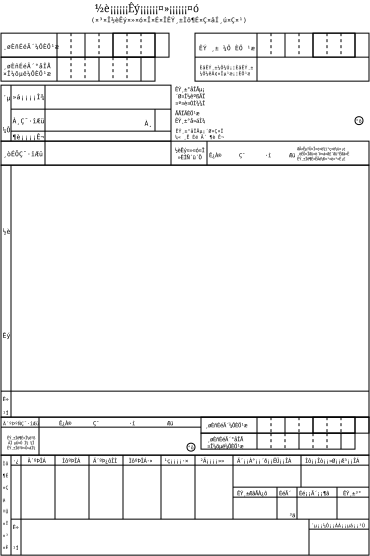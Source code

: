 <?xml version="1.0"?>
<diagram xmlns:dia="http://www.lysator.liu.se/~alla/dia/">
  <diagramdata>
    <attribute name="background">
      <color val="#ffffff"/>
    </attribute>
    <attribute name="paper">
      <composite type="paper">
        <attribute name="name">
          <string>#A4#</string>
        </attribute>
        <attribute name="tmargin">
          <real val="0"/>
        </attribute>
        <attribute name="bmargin">
          <real val="0"/>
        </attribute>
        <attribute name="lmargin">
          <real val="0"/>
        </attribute>
        <attribute name="rmargin">
          <real val="0"/>
        </attribute>
        <attribute name="is_portrait">
          <boolean val="true"/>
        </attribute>
        <attribute name="scaling">
          <real val="1"/>
        </attribute>
        <attribute name="fitto">
          <boolean val="false"/>
        </attribute>
      </composite>
    </attribute>
  </diagramdata>
  <layer name="&#199;&#216;&#183;&#202;" visible="true">
    <object type="Standard - Box" version="0" id="O0">
      <attribute name="obj_pos">
        <point val="1.4,2.4"/>
      </attribute>
      <attribute name="obj_bb">
        <rectangle val="1.4,2.4;9.8,3.6"/>
      </attribute>
      <attribute name="elem_corner">
        <point val="1.4,2.4"/>
      </attribute>
      <attribute name="elem_width">
        <real val="8.4"/>
      </attribute>
      <attribute name="elem_height">
        <real val="1.2"/>
      </attribute>
      <attribute name="border_width">
        <real val="0"/>
      </attribute>
      <attribute name="show_background">
        <boolean val="false"/>
      </attribute>
    </object>
    <object type="Standard - Box" version="0" id="O1">
      <attribute name="obj_pos">
        <point val="11.1,2.4"/>
      </attribute>
      <attribute name="obj_bb">
        <rectangle val="11.1,2.4;19.8,4.8"/>
      </attribute>
      <attribute name="elem_corner">
        <point val="11.1,2.4"/>
      </attribute>
      <attribute name="elem_width">
        <real val="8.7"/>
      </attribute>
      <attribute name="elem_height">
        <real val="2.4"/>
      </attribute>
      <attribute name="border_width">
        <real val="0"/>
      </attribute>
      <attribute name="show_background">
        <boolean val="false"/>
      </attribute>
    </object>
    <object type="Standard - Box" version="0" id="O2">
      <attribute name="obj_pos">
        <point val="1.4,5"/>
      </attribute>
      <attribute name="obj_bb">
        <rectangle val="1.4,5;9.9,7.8"/>
      </attribute>
      <attribute name="elem_corner">
        <point val="1.4,5"/>
      </attribute>
      <attribute name="elem_width">
        <real val="8.5"/>
      </attribute>
      <attribute name="elem_height">
        <real val="2.8"/>
      </attribute>
      <attribute name="border_width">
        <real val="0"/>
      </attribute>
      <attribute name="show_background">
        <boolean val="false"/>
      </attribute>
    </object>
    <object type="Standard - Box" version="0" id="O3">
      <attribute name="obj_pos">
        <point val="1.4,7.8"/>
      </attribute>
      <attribute name="obj_bb">
        <rectangle val="1.4,7.8;19.8,9"/>
      </attribute>
      <attribute name="elem_corner">
        <point val="1.4,7.8"/>
      </attribute>
      <attribute name="elem_width">
        <real val="18.4"/>
      </attribute>
      <attribute name="elem_height">
        <real val="1.2"/>
      </attribute>
      <attribute name="border_width">
        <real val="0"/>
      </attribute>
      <attribute name="show_background">
        <boolean val="false"/>
      </attribute>
    </object>
    <object type="Standard - Box" version="0" id="O4">
      <attribute name="obj_pos">
        <point val="1.4,9"/>
      </attribute>
      <attribute name="obj_bb">
        <rectangle val="1.4,9;19.8,21.6"/>
      </attribute>
      <attribute name="elem_corner">
        <point val="1.4,9"/>
      </attribute>
      <attribute name="elem_width">
        <real val="18.4"/>
      </attribute>
      <attribute name="elem_height">
        <real val="12.6"/>
      </attribute>
      <attribute name="border_width">
        <real val="0"/>
      </attribute>
      <attribute name="show_background">
        <boolean val="false"/>
      </attribute>
    </object>
    <object type="Standard - Box" version="0" id="O5">
      <attribute name="obj_pos">
        <point val="1.4,21.6"/>
      </attribute>
      <attribute name="obj_bb">
        <rectangle val="1.4,21.6;19.8,23.5"/>
      </attribute>
      <attribute name="elem_corner">
        <point val="1.4,21.6"/>
      </attribute>
      <attribute name="elem_width">
        <real val="18.4"/>
      </attribute>
      <attribute name="elem_height">
        <real val="1.9"/>
      </attribute>
      <attribute name="border_width">
        <real val="0"/>
      </attribute>
      <attribute name="show_background">
        <boolean val="false"/>
      </attribute>
    </object>
    <object type="Standard - Box" version="0" id="O6">
      <attribute name="obj_pos">
        <point val="1.4,23.5"/>
      </attribute>
      <attribute name="obj_bb">
        <rectangle val="1.4,23.5;19.8,28.5"/>
      </attribute>
      <attribute name="elem_corner">
        <point val="1.4,23.5"/>
      </attribute>
      <attribute name="elem_width">
        <real val="18.4"/>
      </attribute>
      <attribute name="elem_height">
        <real val="5"/>
      </attribute>
      <attribute name="border_width">
        <real val="0"/>
      </attribute>
      <attribute name="show_background">
        <boolean val="false"/>
      </attribute>
    </object>
    <object type="Standard - Box" version="0" id="O7">
      <attribute name="obj_pos">
        <point val="1.4,3.6"/>
      </attribute>
      <attribute name="obj_bb">
        <rectangle val="1.4,3.6;9.1,4.8"/>
      </attribute>
      <attribute name="elem_corner">
        <point val="1.4,3.6"/>
      </attribute>
      <attribute name="elem_width">
        <real val="7.7"/>
      </attribute>
      <attribute name="elem_height">
        <real val="1.2"/>
      </attribute>
      <attribute name="border_width">
        <real val="0"/>
      </attribute>
      <attribute name="show_background">
        <boolean val="false"/>
      </attribute>
    </object>
    <object type="Standard - Line" version="0" id="O8">
      <attribute name="obj_pos">
        <point val="9.1,2.4"/>
      </attribute>
      <attribute name="obj_bb">
        <rectangle val="9.1,2.4;9.1,3.6"/>
      </attribute>
      <attribute name="conn_endpoints">
        <point val="9.1,2.4"/>
        <point val="9.1,3.6"/>
      </attribute>
      <attribute name="numcp">
        <int val="1"/>
      </attribute>
      <attribute name="line_width">
        <real val="0"/>
      </attribute>
    </object>
    <object type="Standard - Line" version="0" id="O9">
      <attribute name="obj_pos">
        <point val="7,2.4"/>
      </attribute>
      <attribute name="obj_bb">
        <rectangle val="7,2.4;7,3.6"/>
      </attribute>
      <attribute name="conn_endpoints">
        <point val="7,2.4"/>
        <point val="7,3.6"/>
      </attribute>
      <attribute name="numcp">
        <int val="1"/>
      </attribute>
      <attribute name="line_width">
        <real val="0"/>
      </attribute>
    </object>
    <object type="Standard - Line" version="0" id="O10">
      <attribute name="obj_pos">
        <point val="5.6,2.4"/>
      </attribute>
      <attribute name="obj_bb">
        <rectangle val="5.59,2.39;5.61,3.61"/>
      </attribute>
      <attribute name="conn_endpoints">
        <point val="5.6,2.4"/>
        <point val="5.6,3.6"/>
      </attribute>
      <attribute name="numcp">
        <int val="1"/>
      </attribute>
      <attribute name="line_width">
        <real val="0.02"/>
      </attribute>
      <connections>
        <connection handle="0" to="O0" connection="1"/>
        <connection handle="1" to="O0" connection="6"/>
      </connections>
    </object>
    <object type="Standard - Line" version="0" id="O11">
      <attribute name="obj_pos">
        <point val="4.2,2.4"/>
      </attribute>
      <attribute name="obj_bb">
        <rectangle val="4.2,2.4;4.2,3.6"/>
      </attribute>
      <attribute name="conn_endpoints">
        <point val="4.2,2.4"/>
        <point val="4.2,3.6"/>
      </attribute>
      <attribute name="numcp">
        <int val="1"/>
      </attribute>
      <attribute name="line_width">
        <real val="0"/>
      </attribute>
    </object>
    <object type="Standard - Line" version="0" id="O12">
      <attribute name="obj_pos">
        <point val="8.4,3.6"/>
      </attribute>
      <attribute name="obj_bb">
        <rectangle val="8.39,3.59;8.41,4.81"/>
      </attribute>
      <attribute name="conn_endpoints">
        <point val="8.4,3.6"/>
        <point val="8.4,4.8"/>
      </attribute>
      <attribute name="numcp">
        <int val="1"/>
      </attribute>
      <attribute name="line_width">
        <real val="0.02"/>
      </attribute>
    </object>
    <object type="Standard - Line" version="0" id="O13">
      <attribute name="obj_pos">
        <point val="6.3,3.6"/>
      </attribute>
      <attribute name="obj_bb">
        <rectangle val="6.29,3.59;6.31,4.81"/>
      </attribute>
      <attribute name="conn_endpoints">
        <point val="6.3,3.6"/>
        <point val="6.3,4.8"/>
      </attribute>
      <attribute name="numcp">
        <int val="1"/>
      </attribute>
      <attribute name="line_width">
        <real val="0.02"/>
      </attribute>
    </object>
    <object type="Standard - Line" version="0" id="O14">
      <attribute name="obj_pos">
        <point val="4.2,3.6"/>
      </attribute>
      <attribute name="obj_bb">
        <rectangle val="4.2,3.6;4.2,4.8"/>
      </attribute>
      <attribute name="conn_endpoints">
        <point val="4.2,3.6"/>
        <point val="4.2,4.8"/>
      </attribute>
      <attribute name="numcp">
        <int val="1"/>
      </attribute>
      <attribute name="line_width">
        <real val="0"/>
      </attribute>
    </object>
    <object type="Standard - Line" version="0" id="O15">
      <attribute name="obj_pos">
        <point val="14.2,2.4"/>
      </attribute>
      <attribute name="obj_bb">
        <rectangle val="14.2,2.4;14.2,4.8"/>
      </attribute>
      <attribute name="conn_endpoints">
        <point val="14.2,2.4"/>
        <point val="14.2,4.8"/>
      </attribute>
      <attribute name="numcp">
        <int val="1"/>
      </attribute>
      <attribute name="line_width">
        <real val="0"/>
      </attribute>
    </object>
    <object type="Standard - Line" version="0" id="O16">
      <attribute name="obj_pos">
        <point val="19.1,2.4"/>
      </attribute>
      <attribute name="obj_bb">
        <rectangle val="19.1,2.4;19.1,3.6"/>
      </attribute>
      <attribute name="conn_endpoints">
        <point val="19.1,2.4"/>
        <point val="19.1,3.6"/>
      </attribute>
      <attribute name="numcp">
        <int val="1"/>
      </attribute>
      <attribute name="line_width">
        <real val="0"/>
      </attribute>
    </object>
    <object type="Standard - Line" version="0" id="O17">
      <attribute name="obj_pos">
        <point val="17,2.4"/>
      </attribute>
      <attribute name="obj_bb">
        <rectangle val="17,2.4;17,3.6"/>
      </attribute>
      <attribute name="conn_endpoints">
        <point val="17,2.4"/>
        <point val="17,3.6"/>
      </attribute>
      <attribute name="numcp">
        <int val="1"/>
      </attribute>
      <attribute name="line_width">
        <real val="0"/>
      </attribute>
    </object>
    <object type="Standard - Line" version="0" id="O18">
      <attribute name="obj_pos">
        <point val="15.6,2.4"/>
      </attribute>
      <attribute name="obj_bb">
        <rectangle val="15.59,2.39;15.61,3.61"/>
      </attribute>
      <attribute name="conn_endpoints">
        <point val="15.6,2.4"/>
        <point val="15.6,3.6"/>
      </attribute>
      <attribute name="numcp">
        <int val="1"/>
      </attribute>
      <attribute name="line_width">
        <real val="0.02"/>
      </attribute>
    </object>
    <object type="Standard - Line" version="0" id="O19">
      <attribute name="obj_pos">
        <point val="11.1,3.6"/>
      </attribute>
      <attribute name="obj_bb">
        <rectangle val="11.1,3.6;19.8,3.6"/>
      </attribute>
      <attribute name="conn_endpoints">
        <point val="11.1,3.6"/>
        <point val="19.8,3.6"/>
      </attribute>
      <attribute name="numcp">
        <int val="1"/>
      </attribute>
      <attribute name="line_width">
        <real val="0"/>
      </attribute>
      <connections>
        <connection handle="0" to="O1" connection="3"/>
        <connection handle="1" to="O1" connection="4"/>
      </connections>
    </object>
    <object type="Standard - Line" version="0" id="O20">
      <attribute name="obj_pos">
        <point val="1.9,6.2"/>
      </attribute>
      <attribute name="obj_bb">
        <rectangle val="1.9,6.2;9.9,6.2"/>
      </attribute>
      <attribute name="conn_endpoints">
        <point val="1.9,6.2"/>
        <point val="9.9,6.2"/>
      </attribute>
      <attribute name="numcp">
        <int val="1"/>
      </attribute>
      <attribute name="line_width">
        <real val="0"/>
      </attribute>
    </object>
    <object type="Standard - Line" version="0" id="O21">
      <attribute name="obj_pos">
        <point val="1.9,7.3"/>
      </attribute>
      <attribute name="obj_bb">
        <rectangle val="1.9,7.3;9.9,7.3"/>
      </attribute>
      <attribute name="conn_endpoints">
        <point val="1.9,7.3"/>
        <point val="9.9,7.3"/>
      </attribute>
      <attribute name="numcp">
        <int val="1"/>
      </attribute>
      <attribute name="line_width">
        <real val="0"/>
      </attribute>
    </object>
    <object type="Standard - Line" version="0" id="O22">
      <attribute name="obj_pos">
        <point val="3.6,5"/>
      </attribute>
      <attribute name="obj_bb">
        <rectangle val="3.6,5;3.6,9"/>
      </attribute>
      <attribute name="conn_endpoints">
        <point val="3.6,5"/>
        <point val="3.6,9"/>
      </attribute>
      <attribute name="numcp">
        <int val="1"/>
      </attribute>
      <attribute name="line_width">
        <real val="0"/>
      </attribute>
    </object>
    <object type="Standard - Line" version="0" id="O23">
      <attribute name="obj_pos">
        <point val="1.9,5"/>
      </attribute>
      <attribute name="obj_bb">
        <rectangle val="1.9,5;1.9,7.8"/>
      </attribute>
      <attribute name="conn_endpoints">
        <point val="1.9,5"/>
        <point val="1.9,7.8"/>
      </attribute>
      <attribute name="numcp">
        <int val="1"/>
      </attribute>
      <attribute name="line_width">
        <real val="0"/>
      </attribute>
    </object>
    <object type="Standard - Line" version="0" id="O24">
      <attribute name="obj_pos">
        <point val="9.1,6.2"/>
      </attribute>
      <attribute name="obj_bb">
        <rectangle val="9.1,6.2;9.1,7.3"/>
      </attribute>
      <attribute name="conn_endpoints">
        <point val="9.1,6.2"/>
        <point val="9.1,7.3"/>
      </attribute>
      <attribute name="numcp">
        <int val="1"/>
      </attribute>
      <attribute name="line_width">
        <real val="0"/>
      </attribute>
    </object>
    <object type="Standard - Line" version="0" id="O25">
      <attribute name="obj_pos">
        <point val="9.9,7.8"/>
      </attribute>
      <attribute name="obj_bb">
        <rectangle val="9.9,7.8;9.9,9"/>
      </attribute>
      <attribute name="conn_endpoints">
        <point val="9.9,7.8"/>
        <point val="9.9,9"/>
      </attribute>
      <attribute name="numcp">
        <int val="1"/>
      </attribute>
      <attribute name="line_width">
        <real val="0"/>
      </attribute>
      <connections>
        <connection handle="0" to="O2" connection="7"/>
      </connections>
    </object>
    <object type="Standard - Line" version="0" id="O26">
      <attribute name="obj_pos">
        <point val="11.7,7.8"/>
      </attribute>
      <attribute name="obj_bb">
        <rectangle val="11.7,7.8;11.7,9"/>
      </attribute>
      <attribute name="conn_endpoints">
        <point val="11.7,7.8"/>
        <point val="11.7,9"/>
      </attribute>
      <attribute name="numcp">
        <int val="1"/>
      </attribute>
      <attribute name="line_width">
        <real val="0"/>
      </attribute>
    </object>
    <object type="Standard - Line" version="0" id="O27">
      <attribute name="obj_pos">
        <point val="1.9,9"/>
      </attribute>
      <attribute name="obj_bb">
        <rectangle val="1.9,9;1.9,21.6"/>
      </attribute>
      <attribute name="conn_endpoints">
        <point val="1.9,9"/>
        <point val="1.9,21.6"/>
      </attribute>
      <attribute name="numcp">
        <int val="1"/>
      </attribute>
      <attribute name="line_width">
        <real val="0"/>
      </attribute>
    </object>
    <object type="Standard - Line" version="0" id="O28">
      <attribute name="obj_pos">
        <point val="1.4,20.3"/>
      </attribute>
      <attribute name="obj_bb">
        <rectangle val="1.4,20.3;19.8,20.3"/>
      </attribute>
      <attribute name="conn_endpoints">
        <point val="1.4,20.3"/>
        <point val="19.8,20.3"/>
      </attribute>
      <attribute name="numcp">
        <int val="1"/>
      </attribute>
      <attribute name="line_width">
        <real val="0"/>
      </attribute>
    </object>
    <object type="Standard - Line" version="0" id="O29">
      <attribute name="obj_pos">
        <point val="1.4,22.1"/>
      </attribute>
      <attribute name="obj_bb">
        <rectangle val="1.4,22.1;11.4,22.1"/>
      </attribute>
      <attribute name="conn_endpoints">
        <point val="1.4,22.1"/>
        <point val="11.4,22.1"/>
      </attribute>
      <attribute name="numcp">
        <int val="1"/>
      </attribute>
      <attribute name="line_width">
        <real val="0"/>
      </attribute>
    </object>
    <object type="Standard - Line" version="0" id="O30">
      <attribute name="obj_pos">
        <point val="3.3,21.6"/>
      </attribute>
      <attribute name="obj_bb">
        <rectangle val="3.3,21.6;3.3,23.5"/>
      </attribute>
      <attribute name="conn_endpoints">
        <point val="3.3,21.6"/>
        <point val="3.3,23.5"/>
      </attribute>
      <attribute name="numcp">
        <int val="1"/>
      </attribute>
      <attribute name="line_width">
        <real val="0"/>
      </attribute>
    </object>
    <object type="Standard - Line" version="0" id="O31">
      <attribute name="obj_pos">
        <point val="1.9,23.5"/>
      </attribute>
      <attribute name="obj_bb">
        <rectangle val="1.9,23.5;1.9,28.5"/>
      </attribute>
      <attribute name="conn_endpoints">
        <point val="1.9,23.5"/>
        <point val="1.9,28.5"/>
      </attribute>
      <attribute name="numcp">
        <int val="1"/>
      </attribute>
      <attribute name="line_width">
        <real val="0"/>
      </attribute>
    </object>
    <object type="Standard - Line" version="0" id="O32">
      <attribute name="obj_pos">
        <point val="2.4,23.5"/>
      </attribute>
      <attribute name="obj_bb">
        <rectangle val="2.4,23.5;2.4,28.5"/>
      </attribute>
      <attribute name="conn_endpoints">
        <point val="2.4,23.5"/>
        <point val="2.4,28.5"/>
      </attribute>
      <attribute name="numcp">
        <int val="1"/>
      </attribute>
      <attribute name="line_width">
        <real val="0"/>
      </attribute>
    </object>
    <object type="Standard - Line" version="0" id="O33">
      <attribute name="obj_pos">
        <point val="1.9,26.7"/>
      </attribute>
      <attribute name="obj_bb">
        <rectangle val="1.9,26.7;19.8,26.7"/>
      </attribute>
      <attribute name="conn_endpoints">
        <point val="1.9,26.7"/>
        <point val="19.8,26.7"/>
      </attribute>
      <attribute name="numcp">
        <int val="1"/>
      </attribute>
      <attribute name="line_width">
        <real val="0"/>
      </attribute>
    </object>
    <object type="Standard - Line" version="0" id="O34">
      <attribute name="obj_pos">
        <point val="16.8,28.5"/>
      </attribute>
      <attribute name="obj_bb">
        <rectangle val="16.8,26.7;16.8,28.5"/>
      </attribute>
      <attribute name="conn_endpoints">
        <point val="16.8,28.5"/>
        <point val="16.8,26.7"/>
      </attribute>
      <attribute name="numcp">
        <int val="1"/>
      </attribute>
      <attribute name="line_width">
        <real val="0"/>
      </attribute>
    </object>
    <object type="Standard - Line" version="0" id="O35">
      <attribute name="obj_pos">
        <point val="16.4,23.5"/>
      </attribute>
      <attribute name="obj_bb">
        <rectangle val="16.4,23.5;16.4,25.1"/>
      </attribute>
      <attribute name="conn_endpoints">
        <point val="16.4,23.5"/>
        <point val="16.4,25.1"/>
      </attribute>
      <attribute name="numcp">
        <int val="1"/>
      </attribute>
      <attribute name="line_width">
        <real val="0"/>
      </attribute>
      <connections>
        <connection handle="1" to="O36" connection="0"/>
      </connections>
    </object>
    <object type="Standard - Line" version="0" id="O36">
      <attribute name="obj_pos">
        <point val="19.8,25.1"/>
      </attribute>
      <attribute name="obj_bb">
        <rectangle val="13,25.1;19.8,25.1"/>
      </attribute>
      <attribute name="conn_endpoints">
        <point val="19.8,25.1"/>
        <point val="13,25.1"/>
      </attribute>
      <attribute name="numcp">
        <int val="1"/>
      </attribute>
      <attribute name="line_width">
        <real val="0"/>
      </attribute>
      <connections>
        <connection handle="1" to="O40" connection="0"/>
      </connections>
    </object>
    <object type="Standard - Line" version="0" id="O37">
      <attribute name="obj_pos">
        <point val="18.2,25.1"/>
      </attribute>
      <attribute name="obj_bb">
        <rectangle val="18.2,25.1;18.2,26.7"/>
      </attribute>
      <attribute name="conn_endpoints">
        <point val="18.2,25.1"/>
        <point val="18.2,26.7"/>
      </attribute>
      <attribute name="numcp">
        <int val="1"/>
      </attribute>
      <attribute name="line_width">
        <real val="0"/>
      </attribute>
    </object>
    <object type="Standard - Line" version="0" id="O38">
      <attribute name="obj_pos">
        <point val="16.2,25.1"/>
      </attribute>
      <attribute name="obj_bb">
        <rectangle val="16.2,25.1;16.2,26.7"/>
      </attribute>
      <attribute name="conn_endpoints">
        <point val="16.2,25.1"/>
        <point val="16.2,26.7"/>
      </attribute>
      <attribute name="numcp">
        <int val="1"/>
      </attribute>
      <attribute name="line_width">
        <real val="0"/>
      </attribute>
    </object>
    <object type="Standard - Line" version="0" id="O39">
      <attribute name="obj_pos">
        <point val="15.2,25.1"/>
      </attribute>
      <attribute name="obj_bb">
        <rectangle val="15.2,25.1;15.2,26.7"/>
      </attribute>
      <attribute name="conn_endpoints">
        <point val="15.2,25.1"/>
        <point val="15.2,26.7"/>
      </attribute>
      <attribute name="numcp">
        <int val="1"/>
      </attribute>
      <attribute name="line_width">
        <real val="0"/>
      </attribute>
    </object>
    <object type="Standard - Line" version="0" id="O40">
      <attribute name="obj_pos">
        <point val="13,23.5"/>
      </attribute>
      <attribute name="obj_bb">
        <rectangle val="13,23.5;13,26.7"/>
      </attribute>
      <attribute name="conn_endpoints">
        <point val="13,23.5"/>
        <point val="13,26.7"/>
      </attribute>
      <attribute name="numcp">
        <int val="1"/>
      </attribute>
      <attribute name="line_width">
        <real val="0"/>
      </attribute>
    </object>
    <object type="Standard - Line" version="0" id="O41">
      <attribute name="obj_pos">
        <point val="1.9,24"/>
      </attribute>
      <attribute name="obj_bb">
        <rectangle val="1.9,24;19.8,24"/>
      </attribute>
      <attribute name="conn_endpoints">
        <point val="1.9,24"/>
        <point val="19.8,24"/>
      </attribute>
      <attribute name="numcp">
        <int val="1"/>
      </attribute>
      <attribute name="line_width">
        <real val="0"/>
      </attribute>
    </object>
    <object type="Standard - Line" version="0" id="O42">
      <attribute name="obj_pos">
        <point val="13,25.6"/>
      </attribute>
      <attribute name="obj_bb">
        <rectangle val="13,25.6;19.8,25.6"/>
      </attribute>
      <attribute name="conn_endpoints">
        <point val="13,25.6"/>
        <point val="19.8,25.6"/>
      </attribute>
      <attribute name="numcp">
        <int val="1"/>
      </attribute>
      <attribute name="line_width">
        <real val="0"/>
      </attribute>
    </object>
    <object type="Standard - Line" version="0" id="O43">
      <attribute name="obj_pos">
        <point val="11.1,23.5"/>
      </attribute>
      <attribute name="obj_bb">
        <rectangle val="11.1,23.5;11.1,26.7"/>
      </attribute>
      <attribute name="conn_endpoints">
        <point val="11.1,23.5"/>
        <point val="11.1,26.7"/>
      </attribute>
      <attribute name="numcp">
        <int val="1"/>
      </attribute>
      <attribute name="line_width">
        <real val="0"/>
      </attribute>
    </object>
    <object type="Standard - Box" version="0" id="O44">
      <attribute name="obj_pos">
        <point val="11.4,21.6"/>
      </attribute>
      <attribute name="obj_bb">
        <rectangle val="11.4,21.6;19.8,22.4"/>
      </attribute>
      <attribute name="elem_corner">
        <point val="11.4,21.6"/>
      </attribute>
      <attribute name="elem_width">
        <real val="8.4"/>
      </attribute>
      <attribute name="elem_height">
        <real val="0.8"/>
      </attribute>
      <attribute name="border_width">
        <real val="0"/>
      </attribute>
      <attribute name="show_background">
        <boolean val="false"/>
      </attribute>
    </object>
    <object type="Standard - Box" version="0" id="O45">
      <attribute name="obj_pos">
        <point val="11.4,22.4"/>
      </attribute>
      <attribute name="obj_bb">
        <rectangle val="11.4,22.4;19.1,23.2"/>
      </attribute>
      <attribute name="elem_corner">
        <point val="11.4,22.4"/>
      </attribute>
      <attribute name="elem_width">
        <real val="7.7"/>
      </attribute>
      <attribute name="elem_height">
        <real val="0.8"/>
      </attribute>
      <attribute name="border_width">
        <real val="0"/>
      </attribute>
      <attribute name="show_background">
        <boolean val="false"/>
      </attribute>
    </object>
    <object type="Standard - Line" version="0" id="O46">
      <attribute name="obj_pos">
        <point val="19.1,21.6"/>
      </attribute>
      <attribute name="obj_bb">
        <rectangle val="19.1,21.6;19.1,22.4"/>
      </attribute>
      <attribute name="conn_endpoints">
        <point val="19.1,21.6"/>
        <point val="19.1,22.4"/>
      </attribute>
      <attribute name="numcp">
        <int val="1"/>
      </attribute>
      <attribute name="line_width">
        <real val="0"/>
      </attribute>
      <connections>
        <connection handle="1" to="O45" connection="2"/>
      </connections>
    </object>
    <object type="Standard - Line" version="0" id="O47">
      <attribute name="obj_pos">
        <point val="17,21.6"/>
      </attribute>
      <attribute name="obj_bb">
        <rectangle val="17,21.6;17,22.4"/>
      </attribute>
      <attribute name="conn_endpoints">
        <point val="17,21.6"/>
        <point val="17,22.4"/>
      </attribute>
      <attribute name="numcp">
        <int val="1"/>
      </attribute>
      <attribute name="line_width">
        <real val="0"/>
      </attribute>
    </object>
    <object type="Standard - Line" version="0" id="O48">
      <attribute name="obj_pos">
        <point val="15.6,21.6"/>
      </attribute>
      <attribute name="obj_bb">
        <rectangle val="15.59,21.59;15.61,22.41"/>
      </attribute>
      <attribute name="conn_endpoints">
        <point val="15.6,21.6"/>
        <point val="15.6,22.4"/>
      </attribute>
      <attribute name="numcp">
        <int val="1"/>
      </attribute>
      <attribute name="line_width">
        <real val="0.02"/>
      </attribute>
      <connections>
        <connection handle="0" to="O44" connection="1"/>
        <connection handle="1" to="O44" connection="6"/>
      </connections>
    </object>
    <object type="Standard - Line" version="0" id="O49">
      <attribute name="obj_pos">
        <point val="14.2,21.6"/>
      </attribute>
      <attribute name="obj_bb">
        <rectangle val="14.2,21.6;14.2,22.4"/>
      </attribute>
      <attribute name="conn_endpoints">
        <point val="14.2,21.6"/>
        <point val="14.2,22.4"/>
      </attribute>
      <attribute name="numcp">
        <int val="1"/>
      </attribute>
      <attribute name="line_width">
        <real val="0"/>
      </attribute>
    </object>
    <object type="Standard - Line" version="0" id="O50">
      <attribute name="obj_pos">
        <point val="18.4,22.4"/>
      </attribute>
      <attribute name="obj_bb">
        <rectangle val="18.39,22.39;18.41,23.21"/>
      </attribute>
      <attribute name="conn_endpoints">
        <point val="18.4,22.4"/>
        <point val="18.4,23.2"/>
      </attribute>
      <attribute name="numcp">
        <int val="1"/>
      </attribute>
      <attribute name="line_width">
        <real val="0.02"/>
      </attribute>
    </object>
    <object type="Standard - Line" version="0" id="O51">
      <attribute name="obj_pos">
        <point val="16.3,22.4"/>
      </attribute>
      <attribute name="obj_bb">
        <rectangle val="16.29,22.39;16.31,23.21"/>
      </attribute>
      <attribute name="conn_endpoints">
        <point val="16.3,22.4"/>
        <point val="16.3,23.2"/>
      </attribute>
      <attribute name="numcp">
        <int val="1"/>
      </attribute>
      <attribute name="line_width">
        <real val="0.02"/>
      </attribute>
    </object>
    <object type="Standard - Line" version="0" id="O52">
      <attribute name="obj_pos">
        <point val="14.2,22.4"/>
      </attribute>
      <attribute name="obj_bb">
        <rectangle val="14.2,22.4;14.2,23.2"/>
      </attribute>
      <attribute name="conn_endpoints">
        <point val="14.2,22.4"/>
        <point val="14.2,23.2"/>
      </attribute>
      <attribute name="numcp">
        <int val="1"/>
      </attribute>
      <attribute name="line_width">
        <real val="0"/>
      </attribute>
    </object>
    <object type="Standard - Line" version="0" id="O53">
      <attribute name="obj_pos">
        <point val="16.8,27.2"/>
      </attribute>
      <attribute name="obj_bb">
        <rectangle val="16.8,27.2;19.8,27.2"/>
      </attribute>
      <attribute name="conn_endpoints">
        <point val="16.8,27.2"/>
        <point val="19.8,27.2"/>
      </attribute>
      <attribute name="numcp">
        <int val="1"/>
      </attribute>
      <attribute name="line_width">
        <real val="0"/>
      </attribute>
    </object>
    <object type="Standard - Line" version="0" id="O54">
      <attribute name="obj_pos">
        <point val="9.4,23.5"/>
      </attribute>
      <attribute name="obj_bb">
        <rectangle val="9.4,23.5;9.4,26.7"/>
      </attribute>
      <attribute name="conn_endpoints">
        <point val="9.4,23.5"/>
        <point val="9.4,26.7"/>
      </attribute>
      <attribute name="numcp">
        <int val="1"/>
      </attribute>
      <attribute name="line_width">
        <real val="0"/>
      </attribute>
    </object>
    <object type="Standard - Line" version="0" id="O55">
      <attribute name="obj_pos">
        <point val="7.5,23.5"/>
      </attribute>
      <attribute name="obj_bb">
        <rectangle val="7.5,23.5;7.5,26.7"/>
      </attribute>
      <attribute name="conn_endpoints">
        <point val="7.5,23.5"/>
        <point val="7.5,26.7"/>
      </attribute>
      <attribute name="numcp">
        <int val="1"/>
      </attribute>
      <attribute name="line_width">
        <real val="0"/>
      </attribute>
    </object>
    <object type="Standard - Line" version="0" id="O56">
      <attribute name="obj_pos">
        <point val="5.8,23.5"/>
      </attribute>
      <attribute name="obj_bb">
        <rectangle val="5.8,23.5;5.8,26.7"/>
      </attribute>
      <attribute name="conn_endpoints">
        <point val="5.8,23.5"/>
        <point val="5.8,26.7"/>
      </attribute>
      <attribute name="numcp">
        <int val="1"/>
      </attribute>
      <attribute name="line_width">
        <real val="0"/>
      </attribute>
    </object>
    <object type="Standard - Line" version="0" id="O57">
      <attribute name="obj_pos">
        <point val="4.1,23.5"/>
      </attribute>
      <attribute name="obj_bb">
        <rectangle val="4.1,23.5;4.1,26.7"/>
      </attribute>
      <attribute name="conn_endpoints">
        <point val="4.1,23.5"/>
        <point val="4.1,26.7"/>
      </attribute>
      <attribute name="numcp">
        <int val="1"/>
      </attribute>
      <attribute name="line_width">
        <real val="0"/>
      </attribute>
    </object>
    <group>
      <object type="Standard - Line" version="0" id="O58">
        <attribute name="obj_pos">
          <point val="8.4,2.4"/>
        </attribute>
        <attribute name="obj_bb">
          <rectangle val="8.4,2.4;8.4,3.6"/>
        </attribute>
        <attribute name="conn_endpoints">
          <point val="8.4,2.4"/>
          <point val="8.4,3.6"/>
        </attribute>
        <attribute name="numcp">
          <int val="1"/>
        </attribute>
        <attribute name="line_width">
          <real val="0"/>
        </attribute>
        <attribute name="line_style">
          <enum val="1"/>
        </attribute>
        <attribute name="dashlength">
          <real val="0.15"/>
        </attribute>
      </object>
      <object type="Standard - Line" version="0" id="O59">
        <attribute name="obj_pos">
          <point val="7.7,2.4"/>
        </attribute>
        <attribute name="obj_bb">
          <rectangle val="7.7,2.4;7.7,3.6"/>
        </attribute>
        <attribute name="conn_endpoints">
          <point val="7.7,2.4"/>
          <point val="7.7,3.6"/>
        </attribute>
        <attribute name="numcp">
          <int val="1"/>
        </attribute>
        <attribute name="line_width">
          <real val="0"/>
        </attribute>
        <attribute name="line_style">
          <enum val="1"/>
        </attribute>
        <attribute name="dashlength">
          <real val="0.15"/>
        </attribute>
      </object>
      <object type="Standard - Line" version="0" id="O60">
        <attribute name="obj_pos">
          <point val="6.3,2.4"/>
        </attribute>
        <attribute name="obj_bb">
          <rectangle val="6.3,2.4;6.3,3.6"/>
        </attribute>
        <attribute name="conn_endpoints">
          <point val="6.3,2.4"/>
          <point val="6.3,3.6"/>
        </attribute>
        <attribute name="numcp">
          <int val="1"/>
        </attribute>
        <attribute name="line_width">
          <real val="0"/>
        </attribute>
        <attribute name="line_style">
          <enum val="1"/>
        </attribute>
        <attribute name="dashlength">
          <real val="0.15"/>
        </attribute>
      </object>
      <object type="Standard - Line" version="0" id="O61">
        <attribute name="obj_pos">
          <point val="4.9,2.4"/>
        </attribute>
        <attribute name="obj_bb">
          <rectangle val="4.9,2.4;4.9,3.6"/>
        </attribute>
        <attribute name="conn_endpoints">
          <point val="4.9,2.4"/>
          <point val="4.9,3.6"/>
        </attribute>
        <attribute name="numcp">
          <int val="1"/>
        </attribute>
        <attribute name="line_width">
          <real val="0"/>
        </attribute>
        <attribute name="line_style">
          <enum val="1"/>
        </attribute>
        <attribute name="dashlength">
          <real val="0.15"/>
        </attribute>
      </object>
      <object type="Standard - Line" version="0" id="O62">
        <attribute name="obj_pos">
          <point val="7.7,3.6"/>
        </attribute>
        <attribute name="obj_bb">
          <rectangle val="7.7,3.6;7.7,4.8"/>
        </attribute>
        <attribute name="conn_endpoints">
          <point val="7.7,3.6"/>
          <point val="7.7,4.8"/>
        </attribute>
        <attribute name="numcp">
          <int val="1"/>
        </attribute>
        <attribute name="line_width">
          <real val="0"/>
        </attribute>
        <attribute name="line_style">
          <enum val="1"/>
        </attribute>
        <attribute name="dashlength">
          <real val="0.15"/>
        </attribute>
      </object>
      <object type="Standard - Line" version="0" id="O63">
        <attribute name="obj_pos">
          <point val="7,3.6"/>
        </attribute>
        <attribute name="obj_bb">
          <rectangle val="7,3.6;7,4.8"/>
        </attribute>
        <attribute name="conn_endpoints">
          <point val="7,3.6"/>
          <point val="7,4.8"/>
        </attribute>
        <attribute name="numcp">
          <int val="1"/>
        </attribute>
        <attribute name="line_width">
          <real val="0"/>
        </attribute>
        <attribute name="line_style">
          <enum val="1"/>
        </attribute>
        <attribute name="dashlength">
          <real val="0.15"/>
        </attribute>
      </object>
      <object type="Standard - Line" version="0" id="O64">
        <attribute name="obj_pos">
          <point val="5.6,3.6"/>
        </attribute>
        <attribute name="obj_bb">
          <rectangle val="5.6,3.6;5.6,4.8"/>
        </attribute>
        <attribute name="conn_endpoints">
          <point val="5.6,3.6"/>
          <point val="5.6,4.8"/>
        </attribute>
        <attribute name="numcp">
          <int val="1"/>
        </attribute>
        <attribute name="line_width">
          <real val="0"/>
        </attribute>
        <attribute name="line_style">
          <enum val="1"/>
        </attribute>
        <attribute name="dashlength">
          <real val="0.15"/>
        </attribute>
      </object>
      <object type="Standard - Line" version="0" id="O65">
        <attribute name="obj_pos">
          <point val="4.9,3.6"/>
        </attribute>
        <attribute name="obj_bb">
          <rectangle val="4.9,3.6;4.9,4.8"/>
        </attribute>
        <attribute name="conn_endpoints">
          <point val="4.9,3.6"/>
          <point val="4.9,4.8"/>
        </attribute>
        <attribute name="numcp">
          <int val="1"/>
        </attribute>
        <attribute name="line_width">
          <real val="0"/>
        </attribute>
        <attribute name="line_style">
          <enum val="1"/>
        </attribute>
        <attribute name="dashlength">
          <real val="0.15"/>
        </attribute>
      </object>
    </group>
    <group>
      <object type="Standard - Line" version="0" id="O66">
        <attribute name="obj_pos">
          <point val="18.4,2.4"/>
        </attribute>
        <attribute name="obj_bb">
          <rectangle val="18.4,2.4;18.4,3.6"/>
        </attribute>
        <attribute name="conn_endpoints">
          <point val="18.4,2.4"/>
          <point val="18.4,3.6"/>
        </attribute>
        <attribute name="numcp">
          <int val="1"/>
        </attribute>
        <attribute name="line_width">
          <real val="0"/>
        </attribute>
        <attribute name="line_style">
          <enum val="1"/>
        </attribute>
        <attribute name="dashlength">
          <real val="0.15"/>
        </attribute>
      </object>
      <object type="Standard - Line" version="0" id="O67">
        <attribute name="obj_pos">
          <point val="17.7,2.4"/>
        </attribute>
        <attribute name="obj_bb">
          <rectangle val="17.7,2.4;17.7,3.6"/>
        </attribute>
        <attribute name="conn_endpoints">
          <point val="17.7,2.4"/>
          <point val="17.7,3.6"/>
        </attribute>
        <attribute name="numcp">
          <int val="1"/>
        </attribute>
        <attribute name="line_width">
          <real val="0"/>
        </attribute>
        <attribute name="line_style">
          <enum val="1"/>
        </attribute>
        <attribute name="dashlength">
          <real val="0.15"/>
        </attribute>
      </object>
      <object type="Standard - Line" version="0" id="O68">
        <attribute name="obj_pos">
          <point val="16.3,2.4"/>
        </attribute>
        <attribute name="obj_bb">
          <rectangle val="16.3,2.4;16.3,3.6"/>
        </attribute>
        <attribute name="conn_endpoints">
          <point val="16.3,2.4"/>
          <point val="16.3,3.6"/>
        </attribute>
        <attribute name="numcp">
          <int val="1"/>
        </attribute>
        <attribute name="line_width">
          <real val="0"/>
        </attribute>
        <attribute name="line_style">
          <enum val="1"/>
        </attribute>
        <attribute name="dashlength">
          <real val="0.15"/>
        </attribute>
      </object>
      <object type="Standard - Line" version="0" id="O69">
        <attribute name="obj_pos">
          <point val="14.9,2.4"/>
        </attribute>
        <attribute name="obj_bb">
          <rectangle val="14.9,2.4;14.9,3.6"/>
        </attribute>
        <attribute name="conn_endpoints">
          <point val="14.9,2.4"/>
          <point val="14.9,3.6"/>
        </attribute>
        <attribute name="numcp">
          <int val="1"/>
        </attribute>
        <attribute name="line_width">
          <real val="0"/>
        </attribute>
        <attribute name="line_style">
          <enum val="1"/>
        </attribute>
        <attribute name="dashlength">
          <real val="0.15"/>
        </attribute>
      </object>
    </group>
    <group>
      <object type="Standard - Line" version="0" id="O70">
        <attribute name="obj_pos">
          <point val="18.4,21.6"/>
        </attribute>
        <attribute name="obj_bb">
          <rectangle val="18.4,21.6;18.4,22.4"/>
        </attribute>
        <attribute name="conn_endpoints">
          <point val="18.4,21.6"/>
          <point val="18.4,22.4"/>
        </attribute>
        <attribute name="numcp">
          <int val="1"/>
        </attribute>
        <attribute name="line_width">
          <real val="0"/>
        </attribute>
        <attribute name="line_style">
          <enum val="1"/>
        </attribute>
        <attribute name="dashlength">
          <real val="0.15"/>
        </attribute>
      </object>
      <object type="Standard - Line" version="0" id="O71">
        <attribute name="obj_pos">
          <point val="17.7,21.6"/>
        </attribute>
        <attribute name="obj_bb">
          <rectangle val="17.7,21.6;17.7,22.4"/>
        </attribute>
        <attribute name="conn_endpoints">
          <point val="17.7,21.6"/>
          <point val="17.7,22.4"/>
        </attribute>
        <attribute name="numcp">
          <int val="1"/>
        </attribute>
        <attribute name="line_width">
          <real val="0"/>
        </attribute>
        <attribute name="line_style">
          <enum val="1"/>
        </attribute>
        <attribute name="dashlength">
          <real val="0.15"/>
        </attribute>
      </object>
      <object type="Standard - Line" version="0" id="O72">
        <attribute name="obj_pos">
          <point val="16.3,21.6"/>
        </attribute>
        <attribute name="obj_bb">
          <rectangle val="16.3,21.6;16.3,22.4"/>
        </attribute>
        <attribute name="conn_endpoints">
          <point val="16.3,21.6"/>
          <point val="16.3,22.4"/>
        </attribute>
        <attribute name="numcp">
          <int val="1"/>
        </attribute>
        <attribute name="line_width">
          <real val="0"/>
        </attribute>
        <attribute name="line_style">
          <enum val="1"/>
        </attribute>
        <attribute name="dashlength">
          <real val="0.15"/>
        </attribute>
      </object>
      <object type="Standard - Line" version="0" id="O73">
        <attribute name="obj_pos">
          <point val="14.9,21.6"/>
        </attribute>
        <attribute name="obj_bb">
          <rectangle val="14.9,21.6;14.9,22.4"/>
        </attribute>
        <attribute name="conn_endpoints">
          <point val="14.9,21.6"/>
          <point val="14.9,22.4"/>
        </attribute>
        <attribute name="numcp">
          <int val="1"/>
        </attribute>
        <attribute name="line_width">
          <real val="0"/>
        </attribute>
        <attribute name="line_style">
          <enum val="1"/>
        </attribute>
        <attribute name="dashlength">
          <real val="0.15"/>
        </attribute>
      </object>
      <object type="Standard - Line" version="0" id="O74">
        <attribute name="obj_pos">
          <point val="17.7,22.4"/>
        </attribute>
        <attribute name="obj_bb">
          <rectangle val="17.7,22.4;17.7,23.2"/>
        </attribute>
        <attribute name="conn_endpoints">
          <point val="17.7,22.4"/>
          <point val="17.7,23.2"/>
        </attribute>
        <attribute name="numcp">
          <int val="1"/>
        </attribute>
        <attribute name="line_width">
          <real val="0"/>
        </attribute>
        <attribute name="line_style">
          <enum val="1"/>
        </attribute>
        <attribute name="dashlength">
          <real val="0.15"/>
        </attribute>
      </object>
      <object type="Standard - Line" version="0" id="O75">
        <attribute name="obj_pos">
          <point val="17,22.4"/>
        </attribute>
        <attribute name="obj_bb">
          <rectangle val="17,22.4;17,23.2"/>
        </attribute>
        <attribute name="conn_endpoints">
          <point val="17,22.4"/>
          <point val="17,23.2"/>
        </attribute>
        <attribute name="numcp">
          <int val="1"/>
        </attribute>
        <attribute name="line_width">
          <real val="0"/>
        </attribute>
        <attribute name="line_style">
          <enum val="1"/>
        </attribute>
        <attribute name="dashlength">
          <real val="0.15"/>
        </attribute>
      </object>
      <object type="Standard - Line" version="0" id="O76">
        <attribute name="obj_pos">
          <point val="15.6,22.4"/>
        </attribute>
        <attribute name="obj_bb">
          <rectangle val="15.6,22.4;15.6,23.2"/>
        </attribute>
        <attribute name="conn_endpoints">
          <point val="15.6,22.4"/>
          <point val="15.6,23.2"/>
        </attribute>
        <attribute name="numcp">
          <int val="1"/>
        </attribute>
        <attribute name="line_width">
          <real val="0"/>
        </attribute>
        <attribute name="line_style">
          <enum val="1"/>
        </attribute>
        <attribute name="dashlength">
          <real val="0.15"/>
        </attribute>
      </object>
      <object type="Standard - Line" version="0" id="O77">
        <attribute name="obj_pos">
          <point val="14.9,22.4"/>
        </attribute>
        <attribute name="obj_bb">
          <rectangle val="14.9,22.4;14.9,23.2"/>
        </attribute>
        <attribute name="conn_endpoints">
          <point val="14.9,22.4"/>
          <point val="14.9,23.2"/>
        </attribute>
        <attribute name="numcp">
          <int val="1"/>
        </attribute>
        <attribute name="line_width">
          <real val="0"/>
        </attribute>
        <attribute name="line_style">
          <enum val="1"/>
        </attribute>
        <attribute name="dashlength">
          <real val="0.15"/>
        </attribute>
      </object>
    </group>
    <object type="Standard - Box" version="0" id="O78">
      <attribute name="obj_pos">
        <point val="17,2.4"/>
      </attribute>
      <attribute name="obj_bb">
        <rectangle val="16.99,2.39;19.11,3.61"/>
      </attribute>
      <attribute name="elem_corner">
        <point val="17,2.4"/>
      </attribute>
      <attribute name="elem_width">
        <real val="2.1"/>
      </attribute>
      <attribute name="elem_height">
        <real val="1.2"/>
      </attribute>
      <attribute name="border_width">
        <real val="0.02"/>
      </attribute>
      <attribute name="show_background">
        <boolean val="false"/>
      </attribute>
    </object>
    <object type="Standard - Box" version="0" id="O79">
      <attribute name="obj_pos">
        <point val="7,2.4"/>
      </attribute>
      <attribute name="obj_bb">
        <rectangle val="6.99,2.39;9.11,3.61"/>
      </attribute>
      <attribute name="elem_corner">
        <point val="7,2.4"/>
      </attribute>
      <attribute name="elem_width">
        <real val="2.1"/>
      </attribute>
      <attribute name="elem_height">
        <real val="1.2"/>
      </attribute>
      <attribute name="border_width">
        <real val="0.02"/>
      </attribute>
      <attribute name="show_background">
        <boolean val="false"/>
      </attribute>
    </object>
    <object type="Standard - Box" version="0" id="O80">
      <attribute name="obj_pos">
        <point val="17,21.6"/>
      </attribute>
      <attribute name="obj_bb">
        <rectangle val="16.99,21.59;19.11,22.41"/>
      </attribute>
      <attribute name="elem_corner">
        <point val="17,21.6"/>
      </attribute>
      <attribute name="elem_width">
        <real val="2.1"/>
      </attribute>
      <attribute name="elem_height">
        <real val="0.8"/>
      </attribute>
      <attribute name="border_width">
        <real val="0.02"/>
      </attribute>
      <attribute name="show_background">
        <boolean val="false"/>
      </attribute>
    </object>
  </layer>
  <layer name="&#202;&#184;&#187;&#250;" visible="true">
    <object type="Standard - Text" version="0" id="O81">
      <attribute name="obj_pos">
        <point val="11.3,3.25"/>
      </attribute>
      <attribute name="obj_bb">
        <rectangle val="11.3,2.968;14.14,3.348"/>
      </attribute>
      <attribute name="text">
        <composite type="text">
          <attribute name="string">
            <string>#&#202;&#221; &#184;&#177; &#188;&#212; &#200;&#214; &#185;&#230;#</string>
          </attribute>
          <attribute name="font">
            <font name="Courier"/>
          </attribute>
          <attribute name="height">
            <real val="0.38"/>
          </attribute>
          <attribute name="pos">
            <point val="11.3,3.25"/>
          </attribute>
          <attribute name="color">
            <color val="#000000"/>
          </attribute>
          <attribute name="alignment">
            <enum val="0"/>
          </attribute>
        </composite>
      </attribute>
    </object>
    <object type="Standard - Text" version="0" id="O82">
      <attribute name="obj_pos">
        <point val="11.325,4.2"/>
      </attribute>
      <attribute name="obj_bb">
        <rectangle val="11.325,3.977;14.052,4.577"/>
      </attribute>
      <attribute name="text">
        <composite type="text">
          <attribute name="string">
            <string>#&#200;&#228;&#202;&#221;&#184;&#177;&#188;&#212;&#190;&#218;&#161;&#166;&#200;&#228;&#202;&#221;&#184;&#177;
&#188;&#212;&#188;&#234;&#196;&#162;&#164;&#206;&#181;&#173;&#185;&#230;&#161;&#166;&#200;&#214;&#185;&#230;#</string>
          </attribute>
          <attribute name="font">
            <font name="Courier"/>
          </attribute>
          <attribute name="height">
            <real val="0.3"/>
          </attribute>
          <attribute name="pos">
            <point val="11.325,4.2"/>
          </attribute>
          <attribute name="color">
            <color val="#000000"/>
          </attribute>
          <attribute name="alignment">
            <enum val="0"/>
          </attribute>
        </composite>
      </attribute>
    </object>
    <object type="Standard - Text" version="0" id="O83">
      <attribute name="obj_pos">
        <point val="8.571,7.032"/>
      </attribute>
      <attribute name="obj_bb">
        <rectangle val="8.571,6.734;8.975,7.134"/>
      </attribute>
      <attribute name="text">
        <composite type="text">
          <attribute name="string">
            <string>#&#192;&#184;#</string>
          </attribute>
          <attribute name="font">
            <font name="Courier"/>
          </attribute>
          <attribute name="height">
            <real val="0.4"/>
          </attribute>
          <attribute name="pos">
            <point val="8.571,7.032"/>
          </attribute>
          <attribute name="color">
            <color val="#000000"/>
          </attribute>
          <attribute name="alignment">
            <enum val="0"/>
          </attribute>
        </composite>
      </attribute>
    </object>
    <object type="Standard - Text" version="0" id="O84">
      <attribute name="obj_pos">
        <point val="10.1,5.3"/>
      </attribute>
      <attribute name="obj_bb">
        <rectangle val="10.1,5.04;11.867,6.09"/>
      </attribute>
      <attribute name="text">
        <composite type="text">
          <attribute name="string">
            <string>#&#202;&#221;&#184;&#177;&#176;&#229;&#206;&#197;&#181;&#161;
&#180;&#216;&#164;&#206;&#189;&#234;&#186;&#223;&#195;&#207;
&#164;&#170;&#164;&#232;&#164;&#211;&#204;&#190;&#190;&#206;#</string>
          </attribute>
          <attribute name="font">
            <font name="Courier"/>
          </attribute>
          <attribute name="height">
            <real val="0.35"/>
          </attribute>
          <attribute name="pos">
            <point val="10.1,5.3"/>
          </attribute>
          <attribute name="color">
            <color val="#000000"/>
          </attribute>
          <attribute name="alignment">
            <enum val="0"/>
          </attribute>
        </composite>
      </attribute>
    </object>
    <object type="Standard - Text" version="0" id="O85">
      <attribute name="obj_pos">
        <point val="10.1,6.5"/>
      </attribute>
      <attribute name="obj_bb">
        <rectangle val="10.1,6.24;11.514,6.59"/>
      </attribute>
      <attribute name="text">
        <composite type="text">
          <attribute name="string">
            <string>#&#197;&#197;&#207;&#195;&#200;&#214;&#185;&#230;#</string>
          </attribute>
          <attribute name="font">
            <font name="Courier"/>
          </attribute>
          <attribute name="height">
            <real val="0.35"/>
          </attribute>
          <attribute name="pos">
            <point val="10.1,6.5"/>
          </attribute>
          <attribute name="color">
            <color val="#000000"/>
          </attribute>
          <attribute name="alignment">
            <enum val="0"/>
          </attribute>
        </composite>
      </attribute>
    </object>
    <object type="Standard - Text" version="0" id="O86">
      <attribute name="obj_pos">
        <point val="10.1,6.875"/>
      </attribute>
      <attribute name="obj_bb">
        <rectangle val="10.1,6.615;11.867,6.965"/>
      </attribute>
      <attribute name="text">
        <composite type="text">
          <attribute name="string">
            <string>#&#202;&#221;&#184;&#177;&#176;&#229;&#187;&#225;&#204;&#190;#</string>
          </attribute>
          <attribute name="font">
            <font name="Courier"/>
          </attribute>
          <attribute name="height">
            <real val="0.35"/>
          </attribute>
          <attribute name="pos">
            <point val="10.1,6.875"/>
          </attribute>
          <attribute name="color">
            <color val="#000000"/>
          </attribute>
          <attribute name="alignment">
            <enum val="0"/>
          </attribute>
        </composite>
      </attribute>
    </object>
    <object type="Standard - Text" version="0" id="O87">
      <attribute name="obj_pos">
        <point val="10.825,8.35"/>
      </attribute>
      <attribute name="obj_bb">
        <rectangle val="9.941,8.09;11.709,8.79"/>
      </attribute>
      <attribute name="text">
        <composite type="text">
          <attribute name="string">
            <string>#&#189;&#232;&#202;&#253;&#164;&#187;&#164;&#243;&#164;&#206;
&#187;&#200;&#205;&#209;&#180;&#252;&#180;&#214;#</string>
          </attribute>
          <attribute name="font">
            <font name="Courier"/>
          </attribute>
          <attribute name="height">
            <real val="0.35"/>
          </attribute>
          <attribute name="pos">
            <point val="10.825,8.35"/>
          </attribute>
          <attribute name="color">
            <color val="#000000"/>
          </attribute>
          <attribute name="alignment">
            <enum val="1"/>
          </attribute>
        </composite>
      </attribute>
    </object>
    <object type="Standard - Text" version="0" id="O88">
      <attribute name="obj_pos">
        <point val="11.8,8.6"/>
      </attribute>
      <attribute name="obj_bb">
        <rectangle val="11.8,8.34;12.507,8.69"/>
      </attribute>
      <attribute name="text">
        <composite type="text">
          <attribute name="string">
            <string>#&#202;&#191;&#192;&#174;#</string>
          </attribute>
          <attribute name="font">
            <font name="Courier"/>
          </attribute>
          <attribute name="height">
            <real val="0.35"/>
          </attribute>
          <attribute name="pos">
            <point val="11.8,8.6"/>
          </attribute>
          <attribute name="color">
            <color val="#000000"/>
          </attribute>
          <attribute name="alignment">
            <enum val="0"/>
          </attribute>
        </composite>
      </attribute>
    </object>
    <object type="Standard - Text" version="0" id="O89">
      <attribute name="obj_pos">
        <point val="13.3,8.6"/>
      </attribute>
      <attribute name="obj_bb">
        <rectangle val="13.3,8.34;13.653,8.69"/>
      </attribute>
      <attribute name="text">
        <composite type="text">
          <attribute name="string">
            <string>#&#199;&#175;#</string>
          </attribute>
          <attribute name="font">
            <font name="Courier"/>
          </attribute>
          <attribute name="height">
            <real val="0.35"/>
          </attribute>
          <attribute name="pos">
            <point val="13.3,8.6"/>
          </attribute>
          <attribute name="color">
            <color val="#000000"/>
          </attribute>
          <attribute name="alignment">
            <enum val="0"/>
          </attribute>
        </composite>
      </attribute>
    </object>
    <object type="Standard - Text" version="0" id="O90">
      <attribute name="obj_pos">
        <point val="14.6,8.6"/>
      </attribute>
      <attribute name="obj_bb">
        <rectangle val="14.6,8.34;14.954,8.69"/>
      </attribute>
      <attribute name="text">
        <composite type="text">
          <attribute name="string">
            <string>#&#183;&#238;#</string>
          </attribute>
          <attribute name="font">
            <font name="Courier"/>
          </attribute>
          <attribute name="height">
            <real val="0.35"/>
          </attribute>
          <attribute name="pos">
            <point val="14.6,8.6"/>
          </attribute>
          <attribute name="color">
            <color val="#000000"/>
          </attribute>
          <attribute name="alignment">
            <enum val="0"/>
          </attribute>
        </composite>
      </attribute>
    </object>
    <object type="Standard - Text" version="0" id="O91">
      <attribute name="obj_pos">
        <point val="15.8,8.6"/>
      </attribute>
      <attribute name="obj_bb">
        <rectangle val="15.8,8.34;16.154,8.69"/>
      </attribute>
      <attribute name="text">
        <composite type="text">
          <attribute name="string">
            <string>#&#198;&#252;#</string>
          </attribute>
          <attribute name="font">
            <font name="Courier"/>
          </attribute>
          <attribute name="height">
            <real val="0.35"/>
          </attribute>
          <attribute name="pos">
            <point val="15.8,8.6"/>
          </attribute>
          <attribute name="color">
            <color val="#000000"/>
          </attribute>
          <attribute name="alignment">
            <enum val="0"/>
          </attribute>
        </composite>
      </attribute>
    </object>
    <object type="Standard - Text" version="0" id="O92">
      <attribute name="obj_pos">
        <point val="16.2,8.25"/>
      </attribute>
      <attribute name="obj_bb">
        <rectangle val="16.2,8.064;19.483,8.814"/>
      </attribute>
      <attribute name="text">
        <composite type="text">
          <attribute name="string">
            <string>#&#198;&#195;&#164;&#203;&#181;&#173;&#186;&#220;&#164;&#206;&#164;&#162;&#164;&#235;&#190;&#236;&#185;&#231;&#164;&#242;&#189;&#252;&#164;&#173;&#161;&#162;
&#184;&#242;&#201;&#213;&#164;&#206;&#198;&#252;&#164;&#242;&#180;&#222;&#164;&#225;&#164;&#198;&#163;&#180;&#198;&#252;&#176;&#202;&#198;&#226;&#164;&#203;
&#202;&#221;&#184;&#177;&#204;&#244;&#182;&#201;&#164;&#203;&#196;&#243;&#189;&#208;&#164;&#185;&#164;&#235;&#164;&#179;&#164;&#200;&#161;&#163;#</string>
          </attribute>
          <attribute name="font">
            <font name="Courier"/>
          </attribute>
          <attribute name="height">
            <real val="0.25"/>
          </attribute>
          <attribute name="pos">
            <point val="16.2,8.25"/>
          </attribute>
          <attribute name="color">
            <color val="#000000"/>
          </attribute>
          <attribute name="alignment">
            <enum val="0"/>
          </attribute>
        </composite>
      </attribute>
    </object>
    <object type="Standard - Text" version="0" id="O93">
      <attribute name="obj_pos">
        <point val="1.475,12.425"/>
      </attribute>
      <attribute name="obj_bb">
        <rectangle val="1.475,12.128;1.879,17.728"/>
      </attribute>
      <attribute name="text">
        <composite type="text">
          <attribute name="string">
            <string>#&#189;&#232;












&#202;&#253;#</string>
          </attribute>
          <attribute name="font">
            <font name="Courier"/>
          </attribute>
          <attribute name="height">
            <real val="0.4"/>
          </attribute>
          <attribute name="pos">
            <point val="1.475,12.425"/>
          </attribute>
          <attribute name="color">
            <color val="#000000"/>
          </attribute>
          <attribute name="alignment">
            <enum val="0"/>
          </attribute>
        </composite>
      </attribute>
    </object>
    <object type="Standard - Text" version="0" id="O94">
      <attribute name="obj_pos">
        <point val="1.475,20.8"/>
      </attribute>
      <attribute name="obj_bb">
        <rectangle val="1.475,20.54;1.829,21.59"/>
      </attribute>
      <attribute name="text">
        <composite type="text">
          <attribute name="string">
            <string>#&#200;&#247;

&#185;&#205;#</string>
          </attribute>
          <attribute name="font">
            <font name="Courier"/>
          </attribute>
          <attribute name="height">
            <real val="0.35"/>
          </attribute>
          <attribute name="pos">
            <point val="1.475,20.8"/>
          </attribute>
          <attribute name="color">
            <color val="#000000"/>
          </attribute>
          <attribute name="alignment">
            <enum val="0"/>
          </attribute>
        </composite>
      </attribute>
    </object>
    <object type="Standard - Text" version="0" id="O95">
      <attribute name="obj_pos">
        <point val="1.5,22"/>
      </attribute>
      <attribute name="obj_bb">
        <rectangle val="1.5,21.777;3.318,22.077"/>
      </attribute>
      <attribute name="text">
        <composite type="text">
          <attribute name="string">
            <string>#&#196;&#180;&#186;&#222;&#186;&#209;&#199;&#175;&#183;&#238;&#198;&#252;#</string>
          </attribute>
          <attribute name="font">
            <font name="Courier"/>
          </attribute>
          <attribute name="height">
            <real val="0.3"/>
          </attribute>
          <attribute name="pos">
            <point val="1.5,22"/>
          </attribute>
          <attribute name="color">
            <color val="#000000"/>
          </attribute>
          <attribute name="alignment">
            <enum val="0"/>
          </attribute>
        </composite>
      </attribute>
    </object>
    <object type="Standard - Text" version="0" id="O96">
      <attribute name="obj_pos">
        <point val="2.4,22.7"/>
      </attribute>
      <attribute name="obj_bb">
        <rectangle val="1.516,22.514;3.284,23.264"/>
      </attribute>
      <attribute name="text">
        <composite type="text">
          <attribute name="string">
            <string>#&#202;&#221;&#184;&#177;&#204;&#244;&#182;&#201;&#164;&#206;&#189;&#234;&#186;&#223;
&#195;&#207; &#181;&#218;&#164;&#211; &#204;&#190; &#190;&#206;
&#202;&#221;&#184;&#177;&#204;&#244;&#186;&#222;&#187;&#213;&#187;&#225;&#204;&#190;#</string>
          </attribute>
          <attribute name="font">
            <font name="Courier"/>
          </attribute>
          <attribute name="height">
            <real val="0.25"/>
          </attribute>
          <attribute name="pos">
            <point val="2.4,22.7"/>
          </attribute>
          <attribute name="color">
            <color val="#000000"/>
          </attribute>
          <attribute name="alignment">
            <enum val="1"/>
          </attribute>
        </composite>
      </attribute>
    </object>
    <object type="Standard - Text" version="0" id="O97">
      <attribute name="obj_pos">
        <point val="1.475,24"/>
      </attribute>
      <attribute name="obj_bb">
        <rectangle val="1.475,23.777;1.778,28.277"/>
      </attribute>
      <attribute name="text">
        <composite type="text">
          <attribute name="string">
            <string>#&#204;&#244;

&#182;&#201;

&#164;&#199;

&#181;&#173;

&#186;&#220;

&#164;&#206;

&#164;&#179;

&#164;&#200;#</string>
          </attribute>
          <attribute name="font">
            <font name="Courier"/>
          </attribute>
          <attribute name="height">
            <real val="0.3"/>
          </attribute>
          <attribute name="pos">
            <point val="1.475,24"/>
          </attribute>
          <attribute name="color">
            <color val="#000000"/>
          </attribute>
          <attribute name="alignment">
            <enum val="0"/>
          </attribute>
        </composite>
      </attribute>
    </object>
    <object type="Standard - Text" version="0" id="O98">
      <attribute name="obj_pos">
        <point val="1.975,23.875"/>
      </attribute>
      <attribute name="obj_bb">
        <rectangle val="1.975,23.615;2.329,23.965"/>
      </attribute>
      <attribute name="text">
        <composite type="text">
          <attribute name="string">
            <string>#&#183;&#191;#</string>
          </attribute>
          <attribute name="font">
            <font name="Courier"/>
          </attribute>
          <attribute name="height">
            <real val="0.35"/>
          </attribute>
          <attribute name="pos">
            <point val="1.975,23.875"/>
          </attribute>
          <attribute name="color">
            <color val="#000000"/>
          </attribute>
          <attribute name="alignment">
            <enum val="0"/>
          </attribute>
        </composite>
      </attribute>
    </object>
    <object type="Standard - Text" version="0" id="O99">
      <attribute name="obj_pos">
        <point val="1.975,27.2"/>
      </attribute>
      <attribute name="obj_bb">
        <rectangle val="1.975,26.94;2.329,28.34"/>
      </attribute>
      <attribute name="text">
        <composite type="text">
          <attribute name="string">
            <string>#&#200;&#247;


&#185;&#205;#</string>
          </attribute>
          <attribute name="font">
            <font name="Courier"/>
          </attribute>
          <attribute name="height">
            <real val="0.35"/>
          </attribute>
          <attribute name="pos">
            <point val="1.975,27.2"/>
          </attribute>
          <attribute name="color">
            <color val="#000000"/>
          </attribute>
          <attribute name="alignment">
            <enum val="0"/>
          </attribute>
        </composite>
      </attribute>
    </object>
    <object type="Standard - Text" version="0" id="O100">
      <attribute name="obj_pos">
        <point val="2.725,23.875"/>
      </attribute>
      <attribute name="obj_bb">
        <rectangle val="2.725,23.615;3.785,23.965"/>
      </attribute>
      <attribute name="text">
        <composite type="text">
          <attribute name="string">
            <string>#&#196;&#180;&#186;&#222;&#206;&#193;#</string>
          </attribute>
          <attribute name="font">
            <font name="Courier"/>
          </attribute>
          <attribute name="height">
            <real val="0.35"/>
          </attribute>
          <attribute name="pos">
            <point val="2.725,23.875"/>
          </attribute>
          <attribute name="color">
            <color val="#000000"/>
          </attribute>
          <attribute name="alignment">
            <enum val="0"/>
          </attribute>
        </composite>
      </attribute>
    </object>
    <object type="Standard - Text" version="0" id="O101">
      <attribute name="obj_pos">
        <point val="4.45,23.875"/>
      </attribute>
      <attribute name="obj_bb">
        <rectangle val="4.45,23.615;5.511,23.965"/>
      </attribute>
      <attribute name="text">
        <composite type="text">
          <attribute name="string">
            <string>#&#204;&#244;&#186;&#222;&#206;&#193;#</string>
          </attribute>
          <attribute name="font">
            <font name="Courier"/>
          </attribute>
          <attribute name="height">
            <real val="0.35"/>
          </attribute>
          <attribute name="pos">
            <point val="4.45,23.875"/>
          </attribute>
          <attribute name="color">
            <color val="#000000"/>
          </attribute>
          <attribute name="alignment">
            <enum val="0"/>
          </attribute>
        </composite>
      </attribute>
    </object>
    <object type="Standard - Text" version="0" id="O102">
      <attribute name="obj_pos">
        <point val="6,23.875"/>
      </attribute>
      <attribute name="obj_bb">
        <rectangle val="6,23.615;7.414,23.965"/>
      </attribute>
      <attribute name="text">
        <composite type="text">
          <attribute name="string">
            <string>#&#196;&#180;&#186;&#222;&#191;&#244;&#206;&#204;#</string>
          </attribute>
          <attribute name="font">
            <font name="Courier"/>
          </attribute>
          <attribute name="height">
            <real val="0.35"/>
          </attribute>
          <attribute name="pos">
            <point val="6,23.875"/>
          </attribute>
          <attribute name="color">
            <color val="#000000"/>
          </attribute>
          <attribute name="alignment">
            <enum val="0"/>
          </attribute>
        </composite>
      </attribute>
    </object>
    <object type="Standard - Text" version="0" id="O103">
      <attribute name="obj_pos">
        <point val="7.775,23.875"/>
      </attribute>
      <attribute name="obj_bb">
        <rectangle val="7.775,23.615;9.189,23.965"/>
      </attribute>
      <attribute name="text">
        <composite type="text">
          <attribute name="string">
            <string>#&#204;&#244;&#186;&#222;&#206;&#193;&#183;&#215;#</string>
          </attribute>
          <attribute name="font">
            <font name="Courier"/>
          </attribute>
          <attribute name="height">
            <real val="0.35"/>
          </attribute>
          <attribute name="pos">
            <point val="7.775,23.875"/>
          </attribute>
          <attribute name="color">
            <color val="#000000"/>
          </attribute>
          <attribute name="alignment">
            <enum val="0"/>
          </attribute>
        </composite>
      </attribute>
    </object>
    <object type="Standard - Text" version="0" id="O104">
      <attribute name="obj_pos">
        <point val="9.55,23.875"/>
      </attribute>
      <attribute name="obj_bb">
        <rectangle val="9.55,23.615;10.964,23.965"/>
      </attribute>
      <attribute name="text">
        <composite type="text">
          <attribute name="string">
            <string>#&#185;&#231;&#161;&#161;&#161;&#161;&#183;&#215;#</string>
          </attribute>
          <attribute name="font">
            <font name="Courier"/>
          </attribute>
          <attribute name="height">
            <real val="0.35"/>
          </attribute>
          <attribute name="pos">
            <point val="9.55,23.875"/>
          </attribute>
          <attribute name="color">
            <color val="#000000"/>
          </attribute>
          <attribute name="alignment">
            <enum val="0"/>
          </attribute>
        </composite>
      </attribute>
    </object>
    <object type="Standard - Text" version="0" id="O105">
      <attribute name="obj_pos">
        <point val="11.35,23.875"/>
      </attribute>
      <attribute name="obj_bb">
        <rectangle val="11.35,23.615;12.764,23.965"/>
      </attribute>
      <attribute name="text">
        <composite type="text">
          <attribute name="string">
            <string>#&#178;&#195;&#161;&#161;&#161;&#161;&#187;&#187;#</string>
          </attribute>
          <attribute name="font">
            <font name="Courier"/>
          </attribute>
          <attribute name="height">
            <real val="0.35"/>
          </attribute>
          <attribute name="pos">
            <point val="11.35,23.875"/>
          </attribute>
          <attribute name="color">
            <color val="#000000"/>
          </attribute>
          <attribute name="alignment">
            <enum val="0"/>
          </attribute>
        </composite>
      </attribute>
    </object>
    <object type="Standard - Text" version="0" id="O106">
      <attribute name="obj_pos">
        <point val="13.2,23.875"/>
      </attribute>
      <attribute name="obj_bb">
        <rectangle val="13.2,23.615;16.381,23.965"/>
      </attribute>
      <attribute name="text">
        <composite type="text">
          <attribute name="string">
            <string>#&#196;&#180;&#161;&#161;&#192;&#176;&#161;&#161;&#180;&#240;&#161;&#161;&#203;&#220;&#161;&#161;&#206;&#193;#</string>
          </attribute>
          <attribute name="font">
            <font name="Courier"/>
          </attribute>
          <attribute name="height">
            <real val="0.35"/>
          </attribute>
          <attribute name="pos">
            <point val="13.2,23.875"/>
          </attribute>
          <attribute name="color">
            <color val="#000000"/>
          </attribute>
          <attribute name="alignment">
            <enum val="0"/>
          </attribute>
        </composite>
      </attribute>
    </object>
    <object type="Standard - Text" version="0" id="O107">
      <attribute name="obj_pos">
        <point val="16.6,23.875"/>
      </attribute>
      <attribute name="obj_bb">
        <rectangle val="16.6,23.615;19.782,23.965"/>
      </attribute>
      <attribute name="text">
        <composite type="text">
          <attribute name="string">
            <string>#&#204;&#244;&#161;&#161;&#206;&#242;&#161;&#161;&#187;&#216;&#161;&#161;&#198;&#179;&#161;&#161;&#206;&#193;#</string>
          </attribute>
          <attribute name="font">
            <font name="Courier"/>
          </attribute>
          <attribute name="height">
            <real val="0.35"/>
          </attribute>
          <attribute name="pos">
            <point val="16.6,23.875"/>
          </attribute>
          <attribute name="color">
            <color val="#000000"/>
          </attribute>
          <attribute name="alignment">
            <enum val="0"/>
          </attribute>
        </composite>
      </attribute>
    </object>
    <object type="Standard - Text" version="0" id="O108">
      <attribute name="obj_pos">
        <point val="13.2,25.5"/>
      </attribute>
      <attribute name="obj_bb">
        <rectangle val="13.2,25.24;14.967,25.59"/>
      </attribute>
      <attribute name="text">
        <composite type="text">
          <attribute name="string">
            <string>#&#202;&#221;&#184;&#177;&#198;&#226;&#197;&#192;&#191;&#244;#</string>
          </attribute>
          <attribute name="font">
            <font name="Courier"/>
          </attribute>
          <attribute name="height">
            <real val="0.35"/>
          </attribute>
          <attribute name="pos">
            <point val="13.2,25.5"/>
          </attribute>
          <attribute name="color">
            <color val="#000000"/>
          </attribute>
          <attribute name="alignment">
            <enum val="0"/>
          </attribute>
        </composite>
      </attribute>
    </object>
    <object type="Standard - Text" version="0" id="O109">
      <attribute name="obj_pos">
        <point val="15.3,25.5"/>
      </attribute>
      <attribute name="obj_bb">
        <rectangle val="15.3,25.24;16.007,25.59"/>
      </attribute>
      <attribute name="text">
        <composite type="text">
          <attribute name="string">
            <string>#&#201;&#233;&#195;&#180;#</string>
          </attribute>
          <attribute name="font">
            <font name="Courier"/>
          </attribute>
          <attribute name="height">
            <real val="0.35"/>
          </attribute>
          <attribute name="pos">
            <point val="15.3,25.5"/>
          </attribute>
          <attribute name="color">
            <color val="#000000"/>
          </attribute>
          <attribute name="alignment">
            <enum val="0"/>
          </attribute>
        </composite>
      </attribute>
    </object>
    <object type="Standard - Text" version="0" id="O110">
      <attribute name="obj_pos">
        <point val="15.8,26.6"/>
      </attribute>
      <attribute name="obj_bb">
        <rectangle val="15.8,26.34;16.154,26.69"/>
      </attribute>
      <attribute name="text">
        <composite type="text">
          <attribute name="string">
            <string>#&#179;&#228;#</string>
          </attribute>
          <attribute name="font">
            <font name="Courier"/>
          </attribute>
          <attribute name="height">
            <real val="0.35"/>
          </attribute>
          <attribute name="pos">
            <point val="15.8,26.6"/>
          </attribute>
          <attribute name="color">
            <color val="#000000"/>
          </attribute>
          <attribute name="alignment">
            <enum val="0"/>
          </attribute>
        </composite>
      </attribute>
    </object>
    <object type="Standard - Text" version="0" id="O111">
      <attribute name="obj_pos">
        <point val="16.3,25.5"/>
      </attribute>
      <attribute name="obj_bb">
        <rectangle val="16.3,25.24;18.067,25.59"/>
      </attribute>
      <attribute name="text">
        <composite type="text">
          <attribute name="string">
            <string>#&#201;&#233;&#161;&#161;&#195;&#180;&#161;&#161;&#182;&#226;#</string>
          </attribute>
          <attribute name="font">
            <font name="Courier"/>
          </attribute>
          <attribute name="height">
            <real val="0.35"/>
          </attribute>
          <attribute name="pos">
            <point val="16.3,25.5"/>
          </attribute>
          <attribute name="color">
            <color val="#000000"/>
          </attribute>
          <attribute name="alignment">
            <enum val="0"/>
          </attribute>
        </composite>
      </attribute>
    </object>
    <object type="Standard - Text" version="0" id="O112">
      <attribute name="obj_pos">
        <point val="18.5,25.5"/>
      </attribute>
      <attribute name="obj_bb">
        <rectangle val="18.5,25.24;19.561,25.59"/>
      </attribute>
      <attribute name="text">
        <composite type="text">
          <attribute name="string">
            <string>#&#202;&#221;&#184;&#177;&#179;&#176;#</string>
          </attribute>
          <attribute name="font">
            <font name="Courier"/>
          </attribute>
          <attribute name="height">
            <real val="0.35"/>
          </attribute>
          <attribute name="pos">
            <point val="18.5,25.5"/>
          </attribute>
          <attribute name="color">
            <color val="#000000"/>
          </attribute>
          <attribute name="alignment">
            <enum val="0"/>
          </attribute>
        </composite>
      </attribute>
    </object>
    <object type="Standard - Text" version="0" id="O113">
      <attribute name="obj_pos">
        <point val="16.9,27.1"/>
      </attribute>
      <attribute name="obj_bb">
        <rectangle val="16.9,26.877;19.627,27.177"/>
      </attribute>
      <attribute name="text">
        <composite type="text">
          <attribute name="string">
            <string>#&#180;&#181;&#161;&#161;&#188;&#212;&#161;&#161;&#192;&#193;&#161;&#161;&#181;&#225;&#161;&#161;&#179;&#219;#</string>
          </attribute>
          <attribute name="font">
            <font name="Courier"/>
          </attribute>
          <attribute name="height">
            <real val="0.3"/>
          </attribute>
          <attribute name="pos">
            <point val="16.9,27.1"/>
          </attribute>
          <attribute name="color">
            <color val="#000000"/>
          </attribute>
          <attribute name="alignment">
            <enum val="0"/>
          </attribute>
        </composite>
      </attribute>
    </object>
    <object type="Standard - Text" version="0" id="O114">
      <attribute name="obj_pos">
        <point val="11.6,22.1"/>
      </attribute>
      <attribute name="obj_bb">
        <rectangle val="11.6,21.84;14.075,22.19"/>
      </attribute>
      <attribute name="text">
        <composite type="text">
          <attribute name="string">
            <string>#&#184;&#248;&#200;&#241;&#201;&#233;&#195;&#180;&#188;&#212;&#200;&#214;&#185;&#230;#</string>
          </attribute>
          <attribute name="font">
            <font name="Courier"/>
          </attribute>
          <attribute name="height">
            <real val="0.35"/>
          </attribute>
          <attribute name="pos">
            <point val="11.6,22.1"/>
          </attribute>
          <attribute name="color">
            <color val="#000000"/>
          </attribute>
          <attribute name="alignment">
            <enum val="0"/>
          </attribute>
        </composite>
      </attribute>
    </object>
    <object type="Standard - Text" version="0" id="O115">
      <attribute name="obj_pos">
        <point val="11.7,22.8"/>
      </attribute>
      <attribute name="obj_bb">
        <rectangle val="11.7,22.54;13.821,23.24"/>
      </attribute>
      <attribute name="text">
        <composite type="text">
          <attribute name="string">
            <string>#&#184;&#248;&#200;&#241;&#201;&#233;&#195;&#180;&#176;&#229;&#206;&#197;
&#164;&#206;&#188;&#245;&#181;&#235;&#188;&#212;&#200;&#214;&#185;&#230;#</string>
          </attribute>
          <attribute name="font">
            <font name="Courier"/>
          </attribute>
          <attribute name="height">
            <real val="0.35"/>
          </attribute>
          <attribute name="pos">
            <point val="11.7,22.8"/>
          </attribute>
          <attribute name="color">
            <color val="#000000"/>
          </attribute>
          <attribute name="alignment">
            <enum val="0"/>
          </attribute>
        </composite>
      </attribute>
    </object>
    <object type="Standard - Text" version="0" id="O116">
      <attribute name="obj_pos">
        <point val="1.5,3.175"/>
      </attribute>
      <attribute name="obj_bb">
        <rectangle val="1.5,2.893;4.187,3.273"/>
      </attribute>
      <attribute name="text">
        <composite type="text">
          <attribute name="string">
            <string>#&#184;&#248;&#200;&#241;&#201;&#233;&#195;&#180;&#188;&#212;&#200;&#214;&#185;&#230;#</string>
          </attribute>
          <attribute name="font">
            <font name="Courier"/>
          </attribute>
          <attribute name="height">
            <real val="0.38"/>
          </attribute>
          <attribute name="pos">
            <point val="1.5,3.175"/>
          </attribute>
          <attribute name="color">
            <color val="#000000"/>
          </attribute>
          <attribute name="alignment">
            <enum val="0"/>
          </attribute>
        </composite>
      </attribute>
    </object>
    <object type="Standard - Text" version="0" id="O117">
      <attribute name="obj_pos">
        <point val="1.5,4.15"/>
      </attribute>
      <attribute name="obj_bb">
        <rectangle val="1.5,3.868;3.803,4.628"/>
      </attribute>
      <attribute name="text">
        <composite type="text">
          <attribute name="string">
            <string>#&#184;&#248;&#200;&#241;&#201;&#233;&#195;&#180;&#176;&#229;&#206;&#197;
&#164;&#206;&#188;&#245;&#181;&#235;&#188;&#212;&#200;&#214;&#185;&#230;#</string>
          </attribute>
          <attribute name="font">
            <font name="Courier"/>
          </attribute>
          <attribute name="height">
            <real val="0.38"/>
          </attribute>
          <attribute name="pos">
            <point val="1.5,4.15"/>
          </attribute>
          <attribute name="color">
            <color val="#000000"/>
          </attribute>
          <attribute name="alignment">
            <enum val="0"/>
          </attribute>
        </composite>
      </attribute>
    </object>
    <object type="Standard - Text" version="0" id="O118">
      <attribute name="obj_pos">
        <point val="1.475,5.75"/>
      </attribute>
      <attribute name="obj_bb">
        <rectangle val="1.475,5.453;1.879,7.453"/>
      </attribute>
      <attribute name="text">
        <composite type="text">
          <attribute name="string">
            <string>#&#180;&#181;



&#188;&#212;#</string>
          </attribute>
          <attribute name="font">
            <font name="Courier"/>
          </attribute>
          <attribute name="height">
            <real val="0.4"/>
          </attribute>
          <attribute name="pos">
            <point val="1.475,5.75"/>
          </attribute>
          <attribute name="color">
            <color val="#000000"/>
          </attribute>
          <attribute name="alignment">
            <enum val="0"/>
          </attribute>
        </composite>
      </attribute>
    </object>
    <object type="Standard - Text" version="0" id="O119">
      <attribute name="obj_pos">
        <point val="1.975,6.9"/>
      </attribute>
      <attribute name="obj_bb">
        <rectangle val="1.975,6.603;3.591,7.003"/>
      </attribute>
      <attribute name="text">
        <composite type="text">
          <attribute name="string">
            <string>#&#192;&#184;&#199;&#175;&#183;&#238;&#198;&#252;#</string>
          </attribute>
          <attribute name="font">
            <font name="Courier"/>
          </attribute>
          <attribute name="height">
            <real val="0.4"/>
          </attribute>
          <attribute name="pos">
            <point val="1.975,6.9"/>
          </attribute>
          <attribute name="color">
            <color val="#000000"/>
          </attribute>
          <attribute name="alignment">
            <enum val="0"/>
          </attribute>
        </composite>
      </attribute>
    </object>
    <object type="Standard - Text" version="0" id="O120">
      <attribute name="obj_pos">
        <point val="1.5,8.55"/>
      </attribute>
      <attribute name="obj_bb">
        <rectangle val="1.5,8.253;3.52,8.653"/>
      </attribute>
      <attribute name="text">
        <composite type="text">
          <attribute name="string">
            <string>#&#184;&#242;&#201;&#213;&#199;&#175;&#183;&#238;&#198;&#252;#</string>
          </attribute>
          <attribute name="font">
            <font name="Courier"/>
          </attribute>
          <attribute name="height">
            <real val="0.4"/>
          </attribute>
          <attribute name="pos">
            <point val="1.5,8.55"/>
          </attribute>
          <attribute name="color">
            <color val="#000000"/>
          </attribute>
          <attribute name="alignment">
            <enum val="0"/>
          </attribute>
        </composite>
      </attribute>
    </object>
    <object type="Standard - Text" version="0" id="O121">
      <attribute name="obj_pos">
        <point val="1.975,5.7"/>
      </attribute>
      <attribute name="obj_bb">
        <rectangle val="1.975,5.403;3.591,5.803"/>
      </attribute>
      <attribute name="text">
        <composite type="text">
          <attribute name="string">
            <string>#&#187;&#225;&#161;&#161;&#161;&#161;&#204;&#190;#</string>
          </attribute>
          <attribute name="font">
            <font name="Courier"/>
          </attribute>
          <attribute name="height">
            <real val="0.4"/>
          </attribute>
          <attribute name="pos">
            <point val="1.975,5.7"/>
          </attribute>
          <attribute name="color">
            <color val="#000000"/>
          </attribute>
          <attribute name="alignment">
            <enum val="0"/>
          </attribute>
        </composite>
      </attribute>
    </object>
    <object type="Standard - Text" version="0" id="O122">
      <attribute name="obj_pos">
        <point val="1.975,7.7"/>
      </attribute>
      <attribute name="obj_bb">
        <rectangle val="1.975,7.403;3.591,7.803"/>
      </attribute>
      <attribute name="text">
        <composite type="text">
          <attribute name="string">
            <string>#&#182;&#232;&#161;&#161;&#161;&#161;&#202;&#172;#</string>
          </attribute>
          <attribute name="font">
            <font name="Courier"/>
          </attribute>
          <attribute name="height">
            <real val="0.4"/>
          </attribute>
          <attribute name="pos">
            <point val="1.975,7.7"/>
          </attribute>
          <attribute name="color">
            <color val="#000000"/>
          </attribute>
          <attribute name="alignment">
            <enum val="0"/>
          </attribute>
        </composite>
      </attribute>
    </object>
    <object type="Standard - Text" version="0" id="O123">
      <attribute name="obj_pos">
        <point val="4.3,22"/>
      </attribute>
      <attribute name="obj_bb">
        <rectangle val="4.3,21.74;5.007,22.09"/>
      </attribute>
      <attribute name="text">
        <composite type="text">
          <attribute name="string">
            <string>#&#202;&#191;&#192;&#174;#</string>
          </attribute>
          <attribute name="font">
            <font name="Courier"/>
          </attribute>
          <attribute name="height">
            <real val="0.35"/>
          </attribute>
          <attribute name="pos">
            <point val="4.3,22"/>
          </attribute>
          <attribute name="color">
            <color val="#000000"/>
          </attribute>
          <attribute name="alignment">
            <enum val="0"/>
          </attribute>
        </composite>
      </attribute>
    </object>
    <object type="Standard - Text" version="0" id="O124">
      <attribute name="obj_pos">
        <point val="6,22"/>
      </attribute>
      <attribute name="obj_bb">
        <rectangle val="6,21.74;6.354,22.09"/>
      </attribute>
      <attribute name="text">
        <composite type="text">
          <attribute name="string">
            <string>#&#199;&#175;#</string>
          </attribute>
          <attribute name="font">
            <font name="Courier"/>
          </attribute>
          <attribute name="height">
            <real val="0.35"/>
          </attribute>
          <attribute name="pos">
            <point val="6,22"/>
          </attribute>
          <attribute name="color">
            <color val="#000000"/>
          </attribute>
          <attribute name="alignment">
            <enum val="0"/>
          </attribute>
        </composite>
      </attribute>
    </object>
    <object type="Standard - Text" version="0" id="O125">
      <attribute name="obj_pos">
        <point val="7.8,22"/>
      </attribute>
      <attribute name="obj_bb">
        <rectangle val="7.8,21.74;8.153,22.09"/>
      </attribute>
      <attribute name="text">
        <composite type="text">
          <attribute name="string">
            <string>#&#183;&#238;#</string>
          </attribute>
          <attribute name="font">
            <font name="Courier"/>
          </attribute>
          <attribute name="height">
            <real val="0.35"/>
          </attribute>
          <attribute name="pos">
            <point val="7.8,22"/>
          </attribute>
          <attribute name="color">
            <color val="#000000"/>
          </attribute>
          <attribute name="alignment">
            <enum val="0"/>
          </attribute>
        </composite>
      </attribute>
    </object>
    <object type="Standard - Text" version="0" id="O126">
      <attribute name="obj_pos">
        <point val="9.7,22"/>
      </attribute>
      <attribute name="obj_bb">
        <rectangle val="9.7,21.74;10.053,22.09"/>
      </attribute>
      <attribute name="text">
        <composite type="text">
          <attribute name="string">
            <string>#&#198;&#252;#</string>
          </attribute>
          <attribute name="font">
            <font name="Courier"/>
          </attribute>
          <attribute name="height">
            <real val="0.35"/>
          </attribute>
          <attribute name="pos">
            <point val="9.7,22"/>
          </attribute>
          <attribute name="color">
            <color val="#000000"/>
          </attribute>
          <attribute name="alignment">
            <enum val="0"/>
          </attribute>
        </composite>
      </attribute>
    </object>
    <group>
      <object type="Standard - Ellipse" version="0" id="O127">
        <attribute name="obj_pos">
          <point val="10.7,22.9"/>
        </attribute>
        <attribute name="obj_bb">
          <rectangle val="10.7,22.9;11.1,23.3"/>
        </attribute>
        <attribute name="elem_corner">
          <point val="10.7,22.9"/>
        </attribute>
        <attribute name="elem_width">
          <real val="0.4"/>
        </attribute>
        <attribute name="elem_height">
          <real val="0.4"/>
        </attribute>
        <attribute name="border_width">
          <real val="0"/>
        </attribute>
        <attribute name="show_background">
          <boolean val="false"/>
        </attribute>
      </object>
      <object type="Standard - Text" version="0" id="O128">
        <attribute name="obj_pos">
          <point val="10.74,23.21"/>
        </attribute>
        <attribute name="obj_bb">
          <rectangle val="10.74,22.987;11.043,23.287"/>
        </attribute>
        <attribute name="text">
          <composite type="text">
            <attribute name="string">
              <string>#&#176;&#245;#</string>
            </attribute>
            <attribute name="font">
              <font name="Courier"/>
            </attribute>
            <attribute name="height">
              <real val="0.3"/>
            </attribute>
            <attribute name="pos">
              <point val="10.74,23.21"/>
            </attribute>
            <attribute name="color">
              <color val="#000000"/>
            </attribute>
            <attribute name="alignment">
              <enum val="0"/>
            </attribute>
          </composite>
        </attribute>
      </object>
    </group>
    <group>
      <object type="Standard - Ellipse" version="0" id="O129">
        <attribute name="obj_pos">
          <point val="19.1,6.575"/>
        </attribute>
        <attribute name="obj_bb">
          <rectangle val="19.1,6.575;19.5,6.975"/>
        </attribute>
        <attribute name="elem_corner">
          <point val="19.1,6.575"/>
        </attribute>
        <attribute name="elem_width">
          <real val="0.4"/>
        </attribute>
        <attribute name="elem_height">
          <real val="0.4"/>
        </attribute>
        <attribute name="border_width">
          <real val="0"/>
        </attribute>
        <attribute name="show_background">
          <boolean val="false"/>
        </attribute>
      </object>
      <object type="Standard - Text" version="0" id="O130">
        <attribute name="obj_pos">
          <point val="19.14,6.885"/>
        </attribute>
        <attribute name="obj_bb">
          <rectangle val="19.14,6.662;19.443,6.962"/>
        </attribute>
        <attribute name="text">
          <composite type="text">
            <attribute name="string">
              <string>#&#176;&#245;#</string>
            </attribute>
            <attribute name="font">
              <font name="Courier"/>
            </attribute>
            <attribute name="height">
              <real val="0.3"/>
            </attribute>
            <attribute name="pos">
              <point val="19.14,6.885"/>
            </attribute>
            <attribute name="color">
              <color val="#000000"/>
            </attribute>
            <attribute name="alignment">
              <enum val="0"/>
            </attribute>
          </composite>
        </attribute>
      </object>
    </group>
    <object type="ORCA - Text" version="0" id="O131">
      <attribute name="obj_pos">
        <point val="18.995,2.019"/>
      </attribute>
      <attribute name="obj_bb">
        <rectangle val="18.995,1.35;19.904,2.25"/>
      </attribute>
      <attribute name="orca_id">
        <string>#SRYKA#</string>
      </attribute>
      <attribute name="orca_type">
        <enum val="0"/>
      </attribute>
      <attribute name="orca_size">
        <int val="2"/>
      </attribute>
      <attribute name="text">
        <composite type="text">
          <attribute name="string">
            <string>#&#198;&#226;#</string>
          </attribute>
          <attribute name="font">
            <font name="Courier"/>
          </attribute>
          <attribute name="height">
            <real val="0.9"/>
          </attribute>
          <attribute name="pos">
            <point val="18.995,2.019"/>
          </attribute>
          <attribute name="color">
            <color val="#000000"/>
          </attribute>
          <attribute name="alignment">
            <enum val="0"/>
          </attribute>
        </composite>
      </attribute>
    </object>
    <group>
      <object type="Standard - Text" version="0" id="O132">
        <attribute name="obj_pos">
          <point val="6.1,1.35"/>
        </attribute>
        <attribute name="obj_bb">
          <rectangle val="6.1,0.85;14.634,1.5"/>
        </attribute>
        <attribute name="text">
          <composite type="text">
            <attribute name="string">
              <string>#&#189;&#232;&#161;&#161;&#161;&#161;&#161;&#161;&#202;&#253;&#161;&#161;&#161;&#161;&#161;&#161;&#164;&#187;&#161;&#161;&#161;&#161;&#161;&#161;&#164;&#243;#</string>
            </attribute>
            <attribute name="font">
              <font name="Times-Roman"/>
            </attribute>
            <attribute name="height">
              <real val="0.65"/>
            </attribute>
            <attribute name="pos">
              <point val="6.1,1.35"/>
            </attribute>
            <attribute name="color">
              <color val="#000000"/>
            </attribute>
            <attribute name="alignment">
              <enum val="0"/>
            </attribute>
          </composite>
        </attribute>
      </object>
      <object type="Standard - Text" version="0" id="O133">
        <attribute name="obj_pos">
          <point val="5.9,1.85"/>
        </attribute>
        <attribute name="obj_bb">
          <rectangle val="5.9,1.553;14.061,1.953"/>
        </attribute>
        <attribute name="text">
          <composite type="text">
            <attribute name="string">
              <string>#(&#164;&#179;&#164;&#206;&#189;&#232;&#202;&#253;&#164;&#187;&#164;&#243;&#164;&#207;&#164;&#201;&#164;&#206;&#202;&#221;&#184;&#177;&#204;&#244;&#182;&#201;&#164;&#199;&#164;&#226;&#205;&#173;&#184;&#250;&#164;&#199;&#164;&#185;)#</string>
            </attribute>
            <attribute name="font">
              <font name="Courier"/>
            </attribute>
            <attribute name="height">
              <real val="0.4"/>
            </attribute>
            <attribute name="pos">
              <point val="5.9,1.85"/>
            </attribute>
            <attribute name="color">
              <color val="#000000"/>
            </attribute>
            <attribute name="alignment">
              <enum val="0"/>
            </attribute>
          </composite>
        </attribute>
      </object>
    </group>
    <object type="Standard - Text" version="0" id="O134">
      <attribute name="obj_pos">
        <point val="10.125,7.382"/>
      </attribute>
      <attribute name="obj_bb">
        <rectangle val="10.125,7.159;12.549,7.459"/>
      </attribute>
      <attribute name="text">
        <composite type="text">
          <attribute name="string">
            <string>#&#202;&#221;&#184;&#177;&#176;&#229;&#206;&#197;&#181;&#161;&#180;&#216;&#164;&#199;&#164;&#206;#</string>
          </attribute>
          <attribute name="font">
            <font name="Courier"/>
          </attribute>
          <attribute name="height">
            <real val="0.3"/>
          </attribute>
          <attribute name="pos">
            <point val="10.125,7.382"/>
          </attribute>
          <attribute name="color">
            <color val="#000000"/>
          </attribute>
          <attribute name="alignment">
            <enum val="0"/>
          </attribute>
        </composite>
      </attribute>
    </object>
    <group>
      <object type="Standard - Text" version="0" id="O135">
        <attribute name="obj_pos">
          <point val="10.1,7.681"/>
        </attribute>
        <attribute name="obj_bb">
          <rectangle val="10.1,7.458;10.403,7.758"/>
        </attribute>
        <attribute name="text">
          <composite type="text">
            <attribute name="string">
              <string>#&#188;&#171;#</string>
            </attribute>
            <attribute name="font">
              <font name="Courier"/>
            </attribute>
            <attribute name="height">
              <real val="0.3"/>
            </attribute>
            <attribute name="pos">
              <point val="10.1,7.681"/>
            </attribute>
            <attribute name="color">
              <color val="#000000"/>
            </attribute>
            <attribute name="alignment">
              <enum val="0"/>
            </attribute>
          </composite>
        </attribute>
      </object>
      <object type="Standard - Text" version="0" id="O136">
        <attribute name="obj_pos">
          <point val="10.53,7.681"/>
        </attribute>
        <attribute name="obj_bb">
          <rectangle val="10.53,7.458;10.834,7.758"/>
        </attribute>
        <attribute name="text">
          <composite type="text">
            <attribute name="string">
              <string>#&#184;&#202;#</string>
            </attribute>
            <attribute name="font">
              <font name="Courier"/>
            </attribute>
            <attribute name="height">
              <real val="0.3"/>
            </attribute>
            <attribute name="pos">
              <point val="10.53,7.681"/>
            </attribute>
            <attribute name="color">
              <color val="#000000"/>
            </attribute>
            <attribute name="alignment">
              <enum val="0"/>
            </attribute>
          </composite>
        </attribute>
      </object>
      <object type="Standard - Text" version="0" id="O137">
        <attribute name="obj_pos">
          <point val="10.961,7.681"/>
        </attribute>
        <attribute name="obj_bb">
          <rectangle val="10.961,7.458;11.264,7.758"/>
        </attribute>
        <attribute name="text">
          <composite type="text">
            <attribute name="string">
              <string>#&#201;&#233;#</string>
            </attribute>
            <attribute name="font">
              <font name="Courier"/>
            </attribute>
            <attribute name="height">
              <real val="0.3"/>
            </attribute>
            <attribute name="pos">
              <point val="10.961,7.681"/>
            </attribute>
            <attribute name="color">
              <color val="#000000"/>
            </attribute>
            <attribute name="alignment">
              <enum val="0"/>
            </attribute>
          </composite>
        </attribute>
      </object>
      <object type="Standard - Text" version="0" id="O138">
        <attribute name="obj_pos">
          <point val="12.252,7.681"/>
        </attribute>
        <attribute name="obj_bb">
          <rectangle val="12.252,7.458;12.556,7.758"/>
        </attribute>
        <attribute name="text">
          <composite type="text">
            <attribute name="string">
              <string>#&#202;&#172;#</string>
            </attribute>
            <attribute name="font">
              <font name="Courier"/>
            </attribute>
            <attribute name="height">
              <real val="0.3"/>
            </attribute>
            <attribute name="pos">
              <point val="12.252,7.681"/>
            </attribute>
            <attribute name="color">
              <color val="#000000"/>
            </attribute>
            <attribute name="alignment">
              <enum val="0"/>
            </attribute>
          </composite>
        </attribute>
      </object>
      <object type="Standard - Text" version="0" id="O139">
        <attribute name="obj_pos">
          <point val="11.822,7.681"/>
        </attribute>
        <attribute name="obj_bb">
          <rectangle val="11.822,7.458;12.125,7.758"/>
        </attribute>
        <attribute name="text">
          <composite type="text">
            <attribute name="string">
              <string>#&#182;&#232;#</string>
            </attribute>
            <attribute name="font">
              <font name="Courier"/>
            </attribute>
            <attribute name="height">
              <real val="0.3"/>
            </attribute>
            <attribute name="pos">
              <point val="11.822,7.681"/>
            </attribute>
            <attribute name="color">
              <color val="#000000"/>
            </attribute>
            <attribute name="alignment">
              <enum val="0"/>
            </attribute>
          </composite>
        </attribute>
      </object>
      <object type="Standard - Text" version="0" id="O140">
        <attribute name="obj_pos">
          <point val="11.392,7.681"/>
        </attribute>
        <attribute name="obj_bb">
          <rectangle val="11.392,7.458;11.694,7.758"/>
        </attribute>
        <attribute name="text">
          <composite type="text">
            <attribute name="string">
              <string>#&#195;&#180;#</string>
            </attribute>
            <attribute name="font">
              <font name="Courier"/>
            </attribute>
            <attribute name="height">
              <real val="0.3"/>
            </attribute>
            <attribute name="pos">
              <point val="11.392,7.681"/>
            </attribute>
            <attribute name="color">
              <color val="#000000"/>
            </attribute>
            <attribute name="alignment">
              <enum val="0"/>
            </attribute>
          </composite>
        </attribute>
      </object>
    </group>
  </layer>
  <layer name="&#186;&#185;&#164;&#183;&#185;&#254;&#164;&#223;" visible="true">
    <object type="ORCA - Text" version="0" id="O141">
      <attribute name="obj_pos">
        <point val="4.265,3.421"/>
      </attribute>
      <attribute name="obj_bb">
        <rectangle val="4.265,2.883;9.921,3.583"/>
      </attribute>
      <attribute name="orca_id">
        <string>#FTNJA#</string>
      </attribute>
      <attribute name="orca_type">
        <enum val="0"/>
      </attribute>
      <attribute name="orca_size">
        <int val="16"/>
      </attribute>
      <attribute name="text">
        <composite type="text">
          <attribute name="string">
            <string>#&#163;&#177;&#163;&#178;&#163;&#179;&#163;&#180;&#163;&#181;&#163;&#182;&#163;&#183;&#163;&#184;#</string>
          </attribute>
          <attribute name="font">
            <font name="Times-Roman"/>
          </attribute>
          <attribute name="height">
            <real val="0.7"/>
          </attribute>
          <attribute name="pos">
            <point val="4.265,3.421"/>
          </attribute>
          <attribute name="color">
            <color val="#000000"/>
          </attribute>
          <attribute name="alignment">
            <enum val="0"/>
          </attribute>
        </composite>
      </attribute>
    </object>
    <object type="ORCA - Text" version="0" id="O142">
      <attribute name="obj_pos">
        <point val="4.265,4.596"/>
      </attribute>
      <attribute name="obj_bb">
        <rectangle val="4.265,4.058;9.214,4.758"/>
      </attribute>
      <attribute name="orca_id">
        <string>#JKYSNUM#</string>
      </attribute>
      <attribute name="orca_type">
        <enum val="0"/>
      </attribute>
      <attribute name="orca_size">
        <int val="14"/>
      </attribute>
      <attribute name="text">
        <composite type="text">
          <attribute name="string">
            <string>#&#163;&#177;&#163;&#178;&#163;&#179;&#163;&#180;&#163;&#181;&#163;&#182;&#163;&#183;#</string>
          </attribute>
          <attribute name="font">
            <font name="Times-Roman"/>
          </attribute>
          <attribute name="height">
            <real val="0.7"/>
          </attribute>
          <attribute name="pos">
            <point val="4.265,4.596"/>
          </attribute>
          <attribute name="color">
            <color val="#000000"/>
          </attribute>
          <attribute name="alignment">
            <enum val="0"/>
          </attribute>
        </composite>
      </attribute>
    </object>
    <object type="ORCA - Text" version="0" id="O143">
      <attribute name="obj_pos">
        <point val="14.19,3.396"/>
      </attribute>
      <attribute name="obj_bb">
        <rectangle val="14.19,2.858;19.846,3.558"/>
      </attribute>
      <attribute name="orca_id">
        <string>#HKNJA#</string>
      </attribute>
      <attribute name="orca_type">
        <enum val="0"/>
      </attribute>
      <attribute name="orca_size">
        <int val="16"/>
      </attribute>
      <attribute name="text">
        <composite type="text">
          <attribute name="string">
            <string>#&#163;&#177;&#163;&#178;&#163;&#179;&#163;&#180;&#163;&#181;&#163;&#182;&#163;&#183;&#163;&#184;#</string>
          </attribute>
          <attribute name="font">
            <font name="Times-Roman"/>
          </attribute>
          <attribute name="height">
            <real val="0.7"/>
          </attribute>
          <attribute name="pos">
            <point val="14.19,3.396"/>
          </attribute>
          <attribute name="color">
            <color val="#000000"/>
          </attribute>
          <attribute name="alignment">
            <enum val="0"/>
          </attribute>
        </composite>
      </attribute>
    </object>
    <object type="ORCA - Text" version="0" id="O144">
      <attribute name="obj_pos">
        <point val="14.325,4.5"/>
      </attribute>
      <attribute name="obj_bb">
        <rectangle val="14.325,4.128;19.88,4.628"/>
      </attribute>
      <attribute name="orca_id">
        <string>#KIGONUM#</string>
      </attribute>
      <attribute name="orca_type">
        <enum val="0"/>
      </attribute>
      <attribute name="orca_size">
        <int val="22"/>
      </attribute>
      <attribute name="text">
        <composite type="text">
          <attribute name="string">
            <string>#&#190;&#190;&#164;&#222;&#164;&#171;&#164;&#168;&#164;&#206;&#161;&#166;&#163;&#177;&#163;&#178;&#163;&#179;&#163;&#180;&#163;&#181;#</string>
          </attribute>
          <attribute name="font">
            <font name="Courier"/>
          </attribute>
          <attribute name="height">
            <real val="0.5"/>
          </attribute>
          <attribute name="pos">
            <point val="14.325,4.5"/>
          </attribute>
          <attribute name="color">
            <color val="#000000"/>
          </attribute>
          <attribute name="alignment">
            <enum val="0"/>
          </attribute>
        </composite>
      </attribute>
    </object>
    <object type="ORCA - Text" version="0" id="O145">
      <attribute name="obj_pos">
        <point val="4,5.9"/>
      </attribute>
      <attribute name="obj_bb">
        <rectangle val="4,5.528;10.06,6.028"/>
      </attribute>
      <attribute name="orca_id">
        <string>#NAME#</string>
      </attribute>
      <attribute name="orca_type">
        <enum val="0"/>
      </attribute>
      <attribute name="orca_size">
        <int val="24"/>
      </attribute>
      <attribute name="text">
        <composite type="text">
          <attribute name="string">
            <string>#&#197;&#231;&#186;&#172;&#194;&#192;&#207;&#186;&#164;&#162;&#164;&#162;&#164;&#162;&#164;&#162;&#164;&#162;&#164;&#162;&#164;&#162;&#164;&#162;#</string>
          </attribute>
          <attribute name="font">
            <font name="Courier"/>
          </attribute>
          <attribute name="height">
            <real val="0.5"/>
          </attribute>
          <attribute name="pos">
            <point val="4,5.9"/>
          </attribute>
          <attribute name="color">
            <color val="#000000"/>
          </attribute>
          <attribute name="alignment">
            <enum val="0"/>
          </attribute>
        </composite>
      </attribute>
    </object>
    <object type="ORCA - Text" version="0" id="O146">
      <attribute name="obj_pos">
        <point val="4.1,7"/>
      </attribute>
      <attribute name="obj_bb">
        <rectangle val="4.1,6.703;8.14,7.103"/>
      </attribute>
      <attribute name="orca_id">
        <string>#BIRTH#</string>
      </attribute>
      <attribute name="orca_type">
        <enum val="0"/>
      </attribute>
      <attribute name="orca_size">
        <int val="22"/>
      </attribute>
      <attribute name="text">
        <composite type="text">
          <attribute name="string">
            <string>#&#202;&#191;&#192;&#174;&#163;&#184;&#199;&#175;&#161;&#161;&#163;&#181;&#183;&#238;&#161;&#161;&#163;&#182;&#198;&#252;#</string>
          </attribute>
          <attribute name="font">
            <font name="Courier"/>
          </attribute>
          <attribute name="height">
            <real val="0.4"/>
          </attribute>
          <attribute name="pos">
            <point val="4.1,7"/>
          </attribute>
          <attribute name="color">
            <color val="#000000"/>
          </attribute>
          <attribute name="alignment">
            <enum val="0"/>
          </attribute>
        </composite>
      </attribute>
    </object>
    <object type="ORCA - Text" version="0" id="O147">
      <attribute name="obj_pos">
        <point val="4.1,8.6"/>
      </attribute>
      <attribute name="obj_bb">
        <rectangle val="4.1,8.228;9.655,8.728"/>
      </attribute>
      <attribute name="orca_id">
        <string>#KOFYMD#</string>
      </attribute>
      <attribute name="orca_type">
        <enum val="0"/>
      </attribute>
      <attribute name="orca_size">
        <int val="22"/>
      </attribute>
      <attribute name="text">
        <composite type="text">
          <attribute name="string">
            <string>#&#202;&#191;&#192;&#174;&#163;&#177;&#163;&#179;&#199;&#175;&#161;&#161;&#163;&#181;&#183;&#238;&#161;&#161;&#163;&#182;&#198;&#252;#</string>
          </attribute>
          <attribute name="font">
            <font name="Courier"/>
          </attribute>
          <attribute name="height">
            <real val="0.5"/>
          </attribute>
          <attribute name="pos">
            <point val="4.1,8.6"/>
          </attribute>
          <attribute name="color">
            <color val="#000000"/>
          </attribute>
          <attribute name="alignment">
            <enum val="0"/>
          </attribute>
        </composite>
      </attribute>
    </object>
    <object type="ORCA - Text" version="0" id="O148">
      <attribute name="obj_pos">
        <point val="9.321,7.032"/>
      </attribute>
      <attribute name="obj_bb">
        <rectangle val="9.321,6.734;9.725,7.134"/>
      </attribute>
      <attribute name="orca_id">
        <string>#SEX#</string>
      </attribute>
      <attribute name="orca_type">
        <enum val="0"/>
      </attribute>
      <attribute name="orca_size">
        <int val="2"/>
      </attribute>
      <attribute name="text">
        <composite type="text">
          <attribute name="string">
            <string>#&#195;&#203;#</string>
          </attribute>
          <attribute name="font">
            <font name="Courier"/>
          </attribute>
          <attribute name="height">
            <real val="0.4"/>
          </attribute>
          <attribute name="pos">
            <point val="9.321,7.032"/>
          </attribute>
          <attribute name="color">
            <color val="#000000"/>
          </attribute>
          <attribute name="alignment">
            <enum val="0"/>
          </attribute>
        </composite>
      </attribute>
    </object>
    <object type="ORCA - Text" version="0" id="O149">
      <attribute name="obj_pos">
        <point val="13.3,8.6"/>
      </attribute>
      <attribute name="obj_bb">
        <rectangle val="12.492,8.303;13.3,8.703"/>
      </attribute>
      <attribute name="orca_id">
        <string>#KIKYY#</string>
      </attribute>
      <attribute name="orca_type">
        <enum val="0"/>
      </attribute>
      <attribute name="orca_size">
        <int val="4"/>
      </attribute>
      <attribute name="text">
        <composite type="text">
          <attribute name="string">
            <string>#&#163;&#177;&#163;&#179;#</string>
          </attribute>
          <attribute name="font">
            <font name="Courier"/>
          </attribute>
          <attribute name="height">
            <real val="0.4"/>
          </attribute>
          <attribute name="pos">
            <point val="13.3,8.6"/>
          </attribute>
          <attribute name="color">
            <color val="#000000"/>
          </attribute>
          <attribute name="alignment">
            <enum val="2"/>
          </attribute>
        </composite>
      </attribute>
    </object>
    <object type="ORCA - Text" version="0" id="O150">
      <attribute name="obj_pos">
        <point val="14.5,8.6"/>
      </attribute>
      <attribute name="obj_bb">
        <rectangle val="14.096,8.303;14.5,8.703"/>
      </attribute>
      <attribute name="orca_id">
        <string>#KIKMM#</string>
      </attribute>
      <attribute name="orca_type">
        <enum val="0"/>
      </attribute>
      <attribute name="orca_size">
        <int val="4"/>
      </attribute>
      <attribute name="text">
        <composite type="text">
          <attribute name="string">
            <string>#&#163;&#181;#</string>
          </attribute>
          <attribute name="font">
            <font name="Courier"/>
          </attribute>
          <attribute name="height">
            <real val="0.4"/>
          </attribute>
          <attribute name="pos">
            <point val="14.5,8.6"/>
          </attribute>
          <attribute name="color">
            <color val="#000000"/>
          </attribute>
          <attribute name="alignment">
            <enum val="2"/>
          </attribute>
        </composite>
      </attribute>
    </object>
    <object type="ORCA - Text" version="0" id="O151">
      <attribute name="obj_pos">
        <point val="15.9,8.6"/>
      </attribute>
      <attribute name="obj_bb">
        <rectangle val="15.092,8.303;15.9,8.703"/>
      </attribute>
      <attribute name="orca_id">
        <string>#KIKDD#</string>
      </attribute>
      <attribute name="orca_type">
        <enum val="0"/>
      </attribute>
      <attribute name="orca_size">
        <int val="4"/>
      </attribute>
      <attribute name="text">
        <composite type="text">
          <attribute name="string">
            <string>#&#163;&#177;&#163;&#177;#</string>
          </attribute>
          <attribute name="font">
            <font name="Courier"/>
          </attribute>
          <attribute name="height">
            <real val="0.4"/>
          </attribute>
          <attribute name="pos">
            <point val="15.9,8.6"/>
          </attribute>
          <attribute name="color">
            <color val="#000000"/>
          </attribute>
          <attribute name="alignment">
            <enum val="2"/>
          </attribute>
        </composite>
      </attribute>
    </object>
    <object type="ORCA - Text" version="0" id="O152">
      <attribute name="obj_pos">
        <point val="14.265,22.344"/>
      </attribute>
      <attribute name="obj_bb">
        <rectangle val="14.265,21.806;19.921,22.506"/>
      </attribute>
      <attribute name="orca_id">
        <string>#FTNJA2#</string>
      </attribute>
      <attribute name="orca_type">
        <enum val="0"/>
      </attribute>
      <attribute name="orca_size">
        <int val="16"/>
      </attribute>
      <attribute name="text">
        <composite type="text">
          <attribute name="string">
            <string>#&#163;&#177;&#163;&#178;&#163;&#179;&#163;&#180;&#163;&#181;&#163;&#182;&#163;&#183;&#163;&#184;#</string>
          </attribute>
          <attribute name="font">
            <font name="Times-Roman"/>
          </attribute>
          <attribute name="height">
            <real val="0.7"/>
          </attribute>
          <attribute name="pos">
            <point val="14.265,22.344"/>
          </attribute>
          <attribute name="color">
            <color val="#000000"/>
          </attribute>
          <attribute name="alignment">
            <enum val="0"/>
          </attribute>
        </composite>
      </attribute>
    </object>
    <object type="ORCA - Text" version="0" id="O153">
      <attribute name="obj_pos">
        <point val="14.265,23.094"/>
      </attribute>
      <attribute name="obj_bb">
        <rectangle val="14.265,22.574;19.214,23.274"/>
      </attribute>
      <attribute name="orca_id">
        <string>#JKYSNUM2#</string>
      </attribute>
      <attribute name="orca_type">
        <enum val="0"/>
      </attribute>
      <attribute name="orca_size">
        <int val="14"/>
      </attribute>
      <attribute name="text">
        <composite type="text">
          <attribute name="string">
            <string>#&#163;&#177;&#163;&#178;&#163;&#179;&#163;&#180;&#163;&#181;&#163;&#182;&#163;&#183;#</string>
          </attribute>
          <attribute name="font">
            <font name="Courier"/>
          </attribute>
          <attribute name="height">
            <real val="0.7"/>
          </attribute>
          <attribute name="pos">
            <point val="14.265,23.094"/>
          </attribute>
          <attribute name="color">
            <color val="#000000"/>
          </attribute>
          <attribute name="alignment">
            <enum val="0"/>
          </attribute>
        </composite>
      </attribute>
    </object>
    <object type="ORCA - Text" version="0" id="O154">
      <attribute name="obj_pos">
        <point val="12,5.3"/>
      </attribute>
      <attribute name="obj_bb">
        <rectangle val="12,5.003;18.06,5.403"/>
      </attribute>
      <attribute name="orca_id">
        <string>#HOSPADRS#</string>
      </attribute>
      <attribute name="orca_type">
        <enum val="0"/>
      </attribute>
      <attribute name="orca_size">
        <int val="30"/>
      </attribute>
      <attribute name="text">
        <composite type="text">
          <attribute name="string">
            <string>#&#197;&#236;&#181;&#254;&#197;&#212;&#202;&#184;&#181;&#254;&#182;&#232;&#182;&#240;&#185;&#254;&#163;&#178;&#161;&#221;&#163;&#178;&#163;&#184;&#161;&#221;&#163;&#177;&#163;&#182;#</string>
          </attribute>
          <attribute name="font">
            <font name="Courier"/>
          </attribute>
          <attribute name="height">
            <real val="0.4"/>
          </attribute>
          <attribute name="pos">
            <point val="12,5.3"/>
          </attribute>
          <attribute name="color">
            <color val="#000000"/>
          </attribute>
          <attribute name="alignment">
            <enum val="0"/>
          </attribute>
        </composite>
      </attribute>
    </object>
    <object type="ORCA - Text" version="0" id="O155">
      <attribute name="obj_pos">
        <point val="12,6.1"/>
      </attribute>
      <attribute name="obj_bb">
        <rectangle val="12,5.728;19.575,6.228"/>
      </attribute>
      <attribute name="orca_id">
        <string>#HOSPNAME#</string>
      </attribute>
      <attribute name="orca_type">
        <enum val="0"/>
      </attribute>
      <attribute name="orca_size">
        <int val="30"/>
      </attribute>
      <attribute name="text">
        <composite type="text">
          <attribute name="string">
            <string>#&#186;&#226;&#195;&#196;&#203;&#161;&#191;&#205;&#161;&#161;&#198;&#252;&#203;&#220;&#193;&#237;&#184;&#166;&#161;&#161;&#165;&#203;&#165;&#193;&#165;&#164;&#176;&#229;&#177;&#161;#</string>
          </attribute>
          <attribute name="font">
            <font name="Courier"/>
          </attribute>
          <attribute name="height">
            <real val="0.5"/>
          </attribute>
          <attribute name="pos">
            <point val="12,6.1"/>
          </attribute>
          <attribute name="color">
            <color val="#000000"/>
          </attribute>
          <attribute name="alignment">
            <enum val="0"/>
          </attribute>
        </composite>
      </attribute>
    </object>
    <object type="ORCA - Text" version="0" id="O156">
      <attribute name="obj_pos">
        <point val="12,6.475"/>
      </attribute>
      <attribute name="obj_bb">
        <rectangle val="12,6.252;15.636,6.552"/>
      </attribute>
      <attribute name="orca_id">
        <string>#HOSPTEL#</string>
      </attribute>
      <attribute name="orca_type">
        <enum val="0"/>
      </attribute>
      <attribute name="orca_size">
        <int val="30"/>
      </attribute>
      <attribute name="text">
        <composite type="text">
          <attribute name="string">
            <string>#&#163;&#176;&#163;&#184;&#163;&#181;&#163;&#178;&#161;&#221;&#163;&#185;&#163;&#185;&#161;&#221;&#163;&#185;&#163;&#185;&#163;&#185;&#163;&#185;#</string>
          </attribute>
          <attribute name="font">
            <font name="Courier"/>
          </attribute>
          <attribute name="height">
            <real val="0.3"/>
          </attribute>
          <attribute name="pos">
            <point val="12,6.475"/>
          </attribute>
          <attribute name="color">
            <color val="#000000"/>
          </attribute>
          <attribute name="alignment">
            <enum val="0"/>
          </attribute>
        </composite>
      </attribute>
    </object>
    <object type="ORCA - Text" version="0" id="O157">
      <attribute name="obj_pos">
        <point val="12,6.9"/>
      </attribute>
      <attribute name="obj_bb">
        <rectangle val="12,6.603;14.02,7.003"/>
      </attribute>
      <attribute name="orca_id">
        <string>#DRNAME#</string>
      </attribute>
      <attribute name="orca_type">
        <enum val="0"/>
      </attribute>
      <attribute name="orca_size">
        <int val="26"/>
      </attribute>
      <attribute name="text">
        <composite type="text">
          <attribute name="string">
            <string>#&#197;&#231;&#186;&#172;&#161;&#161;&#178;&#214;&#187;&#210;#</string>
          </attribute>
          <attribute name="font">
            <font name="Courier"/>
          </attribute>
          <attribute name="height">
            <real val="0.4"/>
          </attribute>
          <attribute name="pos">
            <point val="12,6.9"/>
          </attribute>
          <attribute name="color">
            <color val="#000000"/>
          </attribute>
          <attribute name="alignment">
            <enum val="0"/>
          </attribute>
        </composite>
      </attribute>
    </object>
    <object type="ORCA - Text" version="0" id="O158">
      <attribute name="obj_pos">
        <point val="2.411,9.6"/>
      </attribute>
      <attribute name="obj_bb">
        <rectangle val="2.411,9.303;10.168,9.703"/>
      </attribute>
      <attribute name="orca_id">
        <string>#NAIYO1#</string>
      </attribute>
      <attribute name="orca_type">
        <enum val="0"/>
      </attribute>
      <attribute name="orca_size">
        <int val="86"/>
      </attribute>
      <attribute name="text">
        <composite type="text">
          <attribute name="string">
            <string>#&#163;&#177; &#161;&#246; &#165;&#198;&#165;&#206;&#161;&#188;&#165;&#223;&#165;&#243;           (&#163;&#181;&#163;&#176;MG)#</string>
          </attribute>
          <attribute name="font">
            <font name="Courier"/>
          </attribute>
          <attribute name="height">
            <real val="0.4"/>
          </attribute>
          <attribute name="pos">
            <point val="2.411,9.6"/>
          </attribute>
          <attribute name="color">
            <color val="#000000"/>
          </attribute>
          <attribute name="alignment">
            <enum val="0"/>
          </attribute>
        </composite>
      </attribute>
    </object>
    <object type="ORCA - Text" version="0" id="O159">
      <attribute name="obj_pos">
        <point val="2.411,10.146"/>
      </attribute>
      <attribute name="obj_bb">
        <rectangle val="2.411,9.849;5.643,10.249"/>
      </attribute>
      <attribute name="orca_id">
        <string>#NAIYO2#</string>
      </attribute>
      <attribute name="orca_type">
        <enum val="0"/>
      </attribute>
      <attribute name="orca_size">
        <int val="86"/>
      </attribute>
      <attribute name="text">
        <composite type="text">
          <attribute name="string">
            <string>#&#164;&#164;&#164;&#164;&#164;&#164;&#164;&#164;&#164;&#164;&#164;&#164;&#164;&#164;&#164;&#162;#</string>
          </attribute>
          <attribute name="font">
            <font name="Courier"/>
          </attribute>
          <attribute name="height">
            <real val="0.4"/>
          </attribute>
          <attribute name="pos">
            <point val="2.411,10.146"/>
          </attribute>
          <attribute name="color">
            <color val="#000000"/>
          </attribute>
          <attribute name="alignment">
            <enum val="0"/>
          </attribute>
        </composite>
      </attribute>
    </object>
    <object type="ORCA - Text" version="0" id="O160">
      <attribute name="obj_pos">
        <point val="2.411,10.692"/>
      </attribute>
      <attribute name="obj_bb">
        <rectangle val="2.411,10.395;19.783,10.794"/>
      </attribute>
      <attribute name="orca_id">
        <string>#NAIYO3#</string>
      </attribute>
      <attribute name="orca_type">
        <enum val="0"/>
      </attribute>
      <attribute name="orca_size">
        <int val="86"/>
      </attribute>
      <attribute name="text">
        <composite type="text">
          <attribute name="string">
            <string>#&#164;&#166;&#164;&#162;&#164;&#162;&#164;&#162;&#164;&#162;&#164;&#162;&#164;&#162;&#164;&#162;&#164;&#162;&#164;&#162;&#164;&#162;&#164;&#162;&#164;&#162;&#164;&#162;&#164;&#162;&#164;&#162;&#164;&#162;&#164;&#162;&#164;&#162;&#164;&#162;&#164;&#162;&#164;&#162;&#164;&#162;&#164;&#162;&#164;&#162;&#164;&#162;&#164;&#162;&#164;&#162;&#164;&#162;&#164;&#162;&#164;&#162;&#164;&#162;&#164;&#162;&#164;&#162;&#164;&#162;&#164;&#162;&#164;&#162;&#164;&#162;&#164;&#162;&#164;&#162;&#164;&#162;&#164;&#162;&#164;&#162;#</string>
          </attribute>
          <attribute name="font">
            <font name="Courier"/>
          </attribute>
          <attribute name="height">
            <real val="0.4"/>
          </attribute>
          <attribute name="pos">
            <point val="2.411,10.692"/>
          </attribute>
          <attribute name="color">
            <color val="#000000"/>
          </attribute>
          <attribute name="alignment">
            <enum val="0"/>
          </attribute>
        </composite>
      </attribute>
    </object>
    <object type="ORCA - Text" version="0" id="O161">
      <attribute name="obj_pos">
        <point val="2.411,11.238"/>
      </attribute>
      <attribute name="obj_bb">
        <rectangle val="2.411,10.94;16.955,11.34"/>
      </attribute>
      <attribute name="orca_id">
        <string>#NAIYO4#</string>
      </attribute>
      <attribute name="orca_type">
        <enum val="0"/>
      </attribute>
      <attribute name="orca_size">
        <int val="86"/>
      </attribute>
      <attribute name="text">
        <composite type="text">
          <attribute name="string">
            <string>#&#164;&#168;&#164;&#162;&#164;&#162;&#164;&#162;&#164;&#162;&#164;&#162;&#164;&#162;&#164;&#162;&#164;&#162;&#164;&#162;&#164;&#162;&#164;&#162;&#164;&#162;&#164;&#162;&#164;&#162;&#164;&#162;&#164;&#162;&#164;&#162;&#164;&#162;&#164;&#162;&#164;&#162;&#164;&#162;&#164;&#162;&#164;&#162;&#164;&#162;&#164;&#162;&#164;&#162;&#164;&#162;&#164;&#162;&#164;&#162;&#164;&#162;&#164;&#162;&#164;&#162;&#164;&#162;&#164;&#162;&#164;&#162;#</string>
          </attribute>
          <attribute name="font">
            <font name="Courier"/>
          </attribute>
          <attribute name="height">
            <real val="0.4"/>
          </attribute>
          <attribute name="pos">
            <point val="2.411,11.238"/>
          </attribute>
          <attribute name="color">
            <color val="#000000"/>
          </attribute>
          <attribute name="alignment">
            <enum val="0"/>
          </attribute>
        </composite>
      </attribute>
    </object>
    <object type="ORCA - Text" version="0" id="O162">
      <attribute name="obj_pos">
        <point val="2.411,11.784"/>
      </attribute>
      <attribute name="obj_bb">
        <rectangle val="2.411,11.486;16.955,11.886"/>
      </attribute>
      <attribute name="orca_id">
        <string>#NAIYO5#</string>
      </attribute>
      <attribute name="orca_type">
        <enum val="0"/>
      </attribute>
      <attribute name="orca_size">
        <int val="86"/>
      </attribute>
      <attribute name="text">
        <composite type="text">
          <attribute name="string">
            <string>#&#164;&#170;&#164;&#162;&#164;&#162;&#164;&#162;&#164;&#162;&#164;&#162;&#164;&#162;&#164;&#162;&#164;&#162;&#164;&#162;&#164;&#162;&#164;&#162;&#164;&#162;&#164;&#162;&#164;&#162;&#164;&#162;&#164;&#162;&#164;&#162;&#164;&#162;&#164;&#162;&#164;&#162;&#164;&#162;&#164;&#162;&#164;&#162;&#164;&#162;&#164;&#162;&#164;&#162;&#164;&#162;&#164;&#162;&#164;&#162;&#164;&#162;&#164;&#162;&#164;&#162;&#164;&#162;&#164;&#162;&#164;&#162;#</string>
          </attribute>
          <attribute name="font">
            <font name="Courier"/>
          </attribute>
          <attribute name="height">
            <real val="0.4"/>
          </attribute>
          <attribute name="pos">
            <point val="2.411,11.784"/>
          </attribute>
          <attribute name="color">
            <color val="#000000"/>
          </attribute>
          <attribute name="alignment">
            <enum val="0"/>
          </attribute>
        </composite>
      </attribute>
    </object>
    <object type="ORCA - Text" version="0" id="O163">
      <attribute name="obj_pos">
        <point val="2.411,12.33"/>
      </attribute>
      <attribute name="obj_bb">
        <rectangle val="2.411,12.032;16.955,12.432"/>
      </attribute>
      <attribute name="orca_id">
        <string>#NAIYO6#</string>
      </attribute>
      <attribute name="orca_type">
        <enum val="0"/>
      </attribute>
      <attribute name="orca_size">
        <int val="86"/>
      </attribute>
      <attribute name="text">
        <composite type="text">
          <attribute name="string">
            <string>#&#164;&#171;&#164;&#162;&#164;&#162;&#164;&#162;&#164;&#162;&#164;&#162;&#164;&#162;&#164;&#162;&#164;&#162;&#164;&#162;&#164;&#162;&#164;&#162;&#164;&#162;&#164;&#162;&#164;&#162;&#164;&#162;&#164;&#162;&#164;&#162;&#164;&#162;&#164;&#162;&#164;&#162;&#164;&#162;&#164;&#162;&#164;&#162;&#164;&#162;&#164;&#162;&#164;&#162;&#164;&#162;&#164;&#162;&#164;&#162;&#164;&#162;&#164;&#162;&#164;&#162;&#164;&#162;&#164;&#162;&#164;&#162;#</string>
          </attribute>
          <attribute name="font">
            <font name="Courier"/>
          </attribute>
          <attribute name="height">
            <real val="0.4"/>
          </attribute>
          <attribute name="pos">
            <point val="2.411,12.33"/>
          </attribute>
          <attribute name="color">
            <color val="#000000"/>
          </attribute>
          <attribute name="alignment">
            <enum val="0"/>
          </attribute>
        </composite>
      </attribute>
    </object>
    <object type="ORCA - Text" version="0" id="O164">
      <attribute name="obj_pos">
        <point val="2.411,12.876"/>
      </attribute>
      <attribute name="obj_bb">
        <rectangle val="2.411,12.578;16.955,12.978"/>
      </attribute>
      <attribute name="orca_id">
        <string>#NAIYO7#</string>
      </attribute>
      <attribute name="orca_type">
        <enum val="0"/>
      </attribute>
      <attribute name="orca_size">
        <int val="86"/>
      </attribute>
      <attribute name="text">
        <composite type="text">
          <attribute name="string">
            <string>#&#164;&#173;&#164;&#162;&#164;&#162;&#164;&#162;&#164;&#162;&#164;&#162;&#164;&#162;&#164;&#162;&#164;&#162;&#164;&#162;&#164;&#162;&#164;&#162;&#164;&#162;&#164;&#162;&#164;&#162;&#164;&#162;&#164;&#162;&#164;&#162;&#164;&#162;&#164;&#162;&#164;&#162;&#164;&#162;&#164;&#162;&#164;&#162;&#164;&#162;&#164;&#162;&#164;&#162;&#164;&#162;&#164;&#162;&#164;&#162;&#164;&#162;&#164;&#162;&#164;&#162;&#164;&#162;&#164;&#162;&#164;&#162;#</string>
          </attribute>
          <attribute name="font">
            <font name="Courier"/>
          </attribute>
          <attribute name="height">
            <real val="0.4"/>
          </attribute>
          <attribute name="pos">
            <point val="2.411,12.876"/>
          </attribute>
          <attribute name="color">
            <color val="#000000"/>
          </attribute>
          <attribute name="alignment">
            <enum val="0"/>
          </attribute>
        </composite>
      </attribute>
    </object>
    <object type="ORCA - Text" version="0" id="O165">
      <attribute name="obj_pos">
        <point val="2.411,13.421"/>
      </attribute>
      <attribute name="obj_bb">
        <rectangle val="2.411,13.124;16.955,13.524"/>
      </attribute>
      <attribute name="orca_id">
        <string>#NAIYO8#</string>
      </attribute>
      <attribute name="orca_type">
        <enum val="0"/>
      </attribute>
      <attribute name="orca_size">
        <int val="86"/>
      </attribute>
      <attribute name="text">
        <composite type="text">
          <attribute name="string">
            <string>#&#164;&#175;&#164;&#162;&#164;&#162;&#164;&#162;&#164;&#162;&#164;&#162;&#164;&#162;&#164;&#162;&#164;&#162;&#164;&#162;&#164;&#162;&#164;&#162;&#164;&#162;&#164;&#162;&#164;&#162;&#164;&#162;&#164;&#162;&#164;&#162;&#164;&#162;&#164;&#162;&#164;&#162;&#164;&#162;&#164;&#162;&#164;&#162;&#164;&#162;&#164;&#162;&#164;&#162;&#164;&#162;&#164;&#162;&#164;&#162;&#164;&#162;&#164;&#162;&#164;&#162;&#164;&#162;&#164;&#162;&#164;&#162;#</string>
          </attribute>
          <attribute name="font">
            <font name="Courier"/>
          </attribute>
          <attribute name="height">
            <real val="0.4"/>
          </attribute>
          <attribute name="pos">
            <point val="2.411,13.421"/>
          </attribute>
          <attribute name="color">
            <color val="#000000"/>
          </attribute>
          <attribute name="alignment">
            <enum val="0"/>
          </attribute>
        </composite>
      </attribute>
    </object>
    <object type="ORCA - Text" version="0" id="O166">
      <attribute name="obj_pos">
        <point val="2.411,13.967"/>
      </attribute>
      <attribute name="obj_bb">
        <rectangle val="2.411,13.67;16.955,14.07"/>
      </attribute>
      <attribute name="orca_id">
        <string>#NAIYO9#</string>
      </attribute>
      <attribute name="orca_type">
        <enum val="0"/>
      </attribute>
      <attribute name="orca_size">
        <int val="86"/>
      </attribute>
      <attribute name="text">
        <composite type="text">
          <attribute name="string">
            <string>#&#164;&#177;&#164;&#162;&#164;&#162;&#164;&#162;&#164;&#162;&#164;&#162;&#164;&#162;&#164;&#162;&#164;&#162;&#164;&#162;&#164;&#162;&#164;&#162;&#164;&#162;&#164;&#162;&#164;&#162;&#164;&#162;&#164;&#162;&#164;&#162;&#164;&#162;&#164;&#162;&#164;&#162;&#164;&#162;&#164;&#162;&#164;&#162;&#164;&#162;&#164;&#162;&#164;&#162;&#164;&#162;&#164;&#162;&#164;&#162;&#164;&#162;&#164;&#162;&#164;&#162;&#164;&#162;&#164;&#162;&#164;&#162;#</string>
          </attribute>
          <attribute name="font">
            <font name="Courier"/>
          </attribute>
          <attribute name="height">
            <real val="0.4"/>
          </attribute>
          <attribute name="pos">
            <point val="2.411,13.967"/>
          </attribute>
          <attribute name="color">
            <color val="#000000"/>
          </attribute>
          <attribute name="alignment">
            <enum val="0"/>
          </attribute>
        </composite>
      </attribute>
    </object>
    <object type="ORCA - Text" version="0" id="O167">
      <attribute name="obj_pos">
        <point val="2.411,14.513"/>
      </attribute>
      <attribute name="obj_bb">
        <rectangle val="2.411,14.216;16.955,14.616"/>
      </attribute>
      <attribute name="orca_id">
        <string>#NAIYO10#</string>
      </attribute>
      <attribute name="orca_type">
        <enum val="0"/>
      </attribute>
      <attribute name="orca_size">
        <int val="86"/>
      </attribute>
      <attribute name="text">
        <composite type="text">
          <attribute name="string">
            <string>#&#164;&#179;&#164;&#162;&#164;&#162;&#164;&#162;&#164;&#162;&#164;&#162;&#164;&#162;&#164;&#162;&#164;&#162;&#164;&#162;&#164;&#162;&#164;&#162;&#164;&#162;&#164;&#162;&#164;&#162;&#164;&#162;&#164;&#162;&#164;&#162;&#164;&#162;&#164;&#162;&#164;&#162;&#164;&#162;&#164;&#162;&#164;&#162;&#164;&#162;&#164;&#162;&#164;&#162;&#164;&#162;&#164;&#162;&#164;&#162;&#164;&#162;&#164;&#162;&#164;&#162;&#164;&#162;&#164;&#162;&#164;&#162;#</string>
          </attribute>
          <attribute name="font">
            <font name="Courier"/>
          </attribute>
          <attribute name="height">
            <real val="0.4"/>
          </attribute>
          <attribute name="pos">
            <point val="2.411,14.513"/>
          </attribute>
          <attribute name="color">
            <color val="#000000"/>
          </attribute>
          <attribute name="alignment">
            <enum val="0"/>
          </attribute>
        </composite>
      </attribute>
    </object>
    <object type="ORCA - Text" version="0" id="O168">
      <attribute name="obj_pos">
        <point val="2.411,15.059"/>
      </attribute>
      <attribute name="obj_bb">
        <rectangle val="2.411,14.762;16.955,15.162"/>
      </attribute>
      <attribute name="orca_id">
        <string>#NAIYO11#</string>
      </attribute>
      <attribute name="orca_type">
        <enum val="0"/>
      </attribute>
      <attribute name="orca_size">
        <int val="86"/>
      </attribute>
      <attribute name="text">
        <composite type="text">
          <attribute name="string">
            <string>#&#164;&#181;&#164;&#162;&#164;&#162;&#164;&#162;&#164;&#162;&#164;&#162;&#164;&#162;&#164;&#162;&#164;&#162;&#164;&#162;&#164;&#162;&#164;&#162;&#164;&#162;&#164;&#162;&#164;&#162;&#164;&#162;&#164;&#162;&#164;&#162;&#164;&#162;&#164;&#162;&#164;&#162;&#164;&#162;&#164;&#162;&#164;&#162;&#164;&#162;&#164;&#162;&#164;&#162;&#164;&#162;&#164;&#162;&#164;&#162;&#164;&#162;&#164;&#162;&#164;&#162;&#164;&#162;&#164;&#162;&#164;&#162;#</string>
          </attribute>
          <attribute name="font">
            <font name="Courier"/>
          </attribute>
          <attribute name="height">
            <real val="0.4"/>
          </attribute>
          <attribute name="pos">
            <point val="2.411,15.059"/>
          </attribute>
          <attribute name="color">
            <color val="#000000"/>
          </attribute>
          <attribute name="alignment">
            <enum val="0"/>
          </attribute>
        </composite>
      </attribute>
    </object>
    <object type="ORCA - Text" version="0" id="O169">
      <attribute name="obj_pos">
        <point val="2.411,15.605"/>
      </attribute>
      <attribute name="obj_bb">
        <rectangle val="2.411,15.308;16.955,15.708"/>
      </attribute>
      <attribute name="orca_id">
        <string>#NAIYO12#</string>
      </attribute>
      <attribute name="orca_type">
        <enum val="0"/>
      </attribute>
      <attribute name="orca_size">
        <int val="86"/>
      </attribute>
      <attribute name="text">
        <composite type="text">
          <attribute name="string">
            <string>#&#164;&#183;&#164;&#162;&#164;&#162;&#164;&#162;&#164;&#162;&#164;&#162;&#164;&#162;&#164;&#162;&#164;&#162;&#164;&#162;&#164;&#162;&#164;&#162;&#164;&#162;&#164;&#162;&#164;&#162;&#164;&#162;&#164;&#162;&#164;&#162;&#164;&#162;&#164;&#162;&#164;&#162;&#164;&#162;&#164;&#162;&#164;&#162;&#164;&#162;&#164;&#162;&#164;&#162;&#164;&#162;&#164;&#162;&#164;&#162;&#164;&#162;&#164;&#162;&#164;&#162;&#164;&#162;&#164;&#162;&#164;&#162;#</string>
          </attribute>
          <attribute name="font">
            <font name="Courier"/>
          </attribute>
          <attribute name="height">
            <real val="0.4"/>
          </attribute>
          <attribute name="pos">
            <point val="2.411,15.605"/>
          </attribute>
          <attribute name="color">
            <color val="#000000"/>
          </attribute>
          <attribute name="alignment">
            <enum val="0"/>
          </attribute>
        </composite>
      </attribute>
    </object>
    <object type="ORCA - Text" version="0" id="O170">
      <attribute name="obj_pos">
        <point val="2.411,16.151"/>
      </attribute>
      <attribute name="obj_bb">
        <rectangle val="2.411,15.854;16.955,16.254"/>
      </attribute>
      <attribute name="orca_id">
        <string>#NAIYO13#</string>
      </attribute>
      <attribute name="orca_type">
        <enum val="0"/>
      </attribute>
      <attribute name="orca_size">
        <int val="86"/>
      </attribute>
      <attribute name="text">
        <composite type="text">
          <attribute name="string">
            <string>#&#164;&#185;&#164;&#162;&#164;&#162;&#164;&#162;&#164;&#162;&#164;&#162;&#164;&#162;&#164;&#162;&#164;&#162;&#164;&#162;&#164;&#162;&#164;&#162;&#164;&#162;&#164;&#162;&#164;&#162;&#164;&#162;&#164;&#162;&#164;&#162;&#164;&#162;&#164;&#162;&#164;&#162;&#164;&#162;&#164;&#162;&#164;&#162;&#164;&#162;&#164;&#162;&#164;&#162;&#164;&#162;&#164;&#162;&#164;&#162;&#164;&#162;&#164;&#162;&#164;&#162;&#164;&#162;&#164;&#162;&#164;&#162;#</string>
          </attribute>
          <attribute name="font">
            <font name="Courier"/>
          </attribute>
          <attribute name="height">
            <real val="0.4"/>
          </attribute>
          <attribute name="pos">
            <point val="2.411,16.151"/>
          </attribute>
          <attribute name="color">
            <color val="#000000"/>
          </attribute>
          <attribute name="alignment">
            <enum val="0"/>
          </attribute>
        </composite>
      </attribute>
    </object>
    <object type="ORCA - Text" version="0" id="O171">
      <attribute name="obj_pos">
        <point val="2.411,16.697"/>
      </attribute>
      <attribute name="obj_bb">
        <rectangle val="2.411,16.4;16.955,16.8"/>
      </attribute>
      <attribute name="orca_id">
        <string>#NAIYO14#</string>
      </attribute>
      <attribute name="orca_type">
        <enum val="0"/>
      </attribute>
      <attribute name="orca_size">
        <int val="86"/>
      </attribute>
      <attribute name="text">
        <composite type="text">
          <attribute name="string">
            <string>#&#164;&#187;&#164;&#162;&#164;&#162;&#164;&#162;&#164;&#162;&#164;&#162;&#164;&#162;&#164;&#162;&#164;&#162;&#164;&#162;&#164;&#162;&#164;&#162;&#164;&#162;&#164;&#162;&#164;&#162;&#164;&#162;&#164;&#162;&#164;&#162;&#164;&#162;&#164;&#162;&#164;&#162;&#164;&#162;&#164;&#162;&#164;&#162;&#164;&#162;&#164;&#162;&#164;&#162;&#164;&#162;&#164;&#162;&#164;&#162;&#164;&#162;&#164;&#162;&#164;&#162;&#164;&#162;&#164;&#162;&#164;&#162;#</string>
          </attribute>
          <attribute name="font">
            <font name="Courier"/>
          </attribute>
          <attribute name="height">
            <real val="0.4"/>
          </attribute>
          <attribute name="pos">
            <point val="2.411,16.697"/>
          </attribute>
          <attribute name="color">
            <color val="#000000"/>
          </attribute>
          <attribute name="alignment">
            <enum val="0"/>
          </attribute>
        </composite>
      </attribute>
    </object>
    <object type="ORCA - Text" version="0" id="O172">
      <attribute name="obj_pos">
        <point val="2.411,17.243"/>
      </attribute>
      <attribute name="obj_bb">
        <rectangle val="2.411,16.945;16.955,17.346"/>
      </attribute>
      <attribute name="orca_id">
        <string>#NAIYO15#</string>
      </attribute>
      <attribute name="orca_type">
        <enum val="0"/>
      </attribute>
      <attribute name="orca_size">
        <int val="86"/>
      </attribute>
      <attribute name="text">
        <composite type="text">
          <attribute name="string">
            <string>#&#164;&#189;&#164;&#162;&#164;&#162;&#164;&#162;&#164;&#162;&#164;&#162;&#164;&#162;&#164;&#162;&#164;&#162;&#164;&#162;&#164;&#162;&#164;&#162;&#164;&#162;&#164;&#162;&#164;&#162;&#164;&#162;&#164;&#162;&#164;&#162;&#164;&#162;&#164;&#162;&#164;&#162;&#164;&#162;&#164;&#162;&#164;&#162;&#164;&#162;&#164;&#162;&#164;&#162;&#164;&#162;&#164;&#162;&#164;&#162;&#164;&#162;&#164;&#162;&#164;&#162;&#164;&#162;&#164;&#162;&#164;&#162;#</string>
          </attribute>
          <attribute name="font">
            <font name="Courier"/>
          </attribute>
          <attribute name="height">
            <real val="0.4"/>
          </attribute>
          <attribute name="pos">
            <point val="2.411,17.243"/>
          </attribute>
          <attribute name="color">
            <color val="#000000"/>
          </attribute>
          <attribute name="alignment">
            <enum val="0"/>
          </attribute>
        </composite>
      </attribute>
    </object>
    <object type="ORCA - Text" version="0" id="O173">
      <attribute name="obj_pos">
        <point val="2.411,17.789"/>
      </attribute>
      <attribute name="obj_bb">
        <rectangle val="2.411,17.491;16.955,17.891"/>
      </attribute>
      <attribute name="orca_id">
        <string>#NAIYO16#</string>
      </attribute>
      <attribute name="orca_type">
        <enum val="0"/>
      </attribute>
      <attribute name="orca_size">
        <int val="86"/>
      </attribute>
      <attribute name="text">
        <composite type="text">
          <attribute name="string">
            <string>#&#164;&#191;&#164;&#162;&#164;&#162;&#164;&#162;&#164;&#162;&#164;&#162;&#164;&#162;&#164;&#162;&#164;&#162;&#164;&#162;&#164;&#162;&#164;&#162;&#164;&#162;&#164;&#162;&#164;&#162;&#164;&#162;&#164;&#162;&#164;&#162;&#164;&#162;&#164;&#162;&#164;&#162;&#164;&#162;&#164;&#162;&#164;&#162;&#164;&#162;&#164;&#162;&#164;&#162;&#164;&#162;&#164;&#162;&#164;&#162;&#164;&#162;&#164;&#162;&#164;&#162;&#164;&#162;&#164;&#162;&#164;&#162;#</string>
          </attribute>
          <attribute name="font">
            <font name="Courier"/>
          </attribute>
          <attribute name="height">
            <real val="0.4"/>
          </attribute>
          <attribute name="pos">
            <point val="2.411,17.789"/>
          </attribute>
          <attribute name="color">
            <color val="#000000"/>
          </attribute>
          <attribute name="alignment">
            <enum val="0"/>
          </attribute>
        </composite>
      </attribute>
    </object>
    <object type="ORCA - Text" version="0" id="O174">
      <attribute name="obj_pos">
        <point val="2.411,18.335"/>
      </attribute>
      <attribute name="obj_bb">
        <rectangle val="2.411,18.037;16.955,18.437"/>
      </attribute>
      <attribute name="orca_id">
        <string>#NAIYO17#</string>
      </attribute>
      <attribute name="orca_type">
        <enum val="0"/>
      </attribute>
      <attribute name="orca_size">
        <int val="86"/>
      </attribute>
      <attribute name="text">
        <composite type="text">
          <attribute name="string">
            <string>#&#164;&#193;&#164;&#162;&#164;&#162;&#164;&#162;&#164;&#162;&#164;&#162;&#164;&#162;&#164;&#162;&#164;&#162;&#164;&#162;&#164;&#162;&#164;&#162;&#164;&#162;&#164;&#162;&#164;&#162;&#164;&#162;&#164;&#162;&#164;&#162;&#164;&#162;&#164;&#162;&#164;&#162;&#164;&#162;&#164;&#162;&#164;&#162;&#164;&#162;&#164;&#162;&#164;&#162;&#164;&#162;&#164;&#162;&#164;&#162;&#164;&#162;&#164;&#162;&#164;&#162;&#164;&#162;&#164;&#162;&#164;&#162;#</string>
          </attribute>
          <attribute name="font">
            <font name="Courier"/>
          </attribute>
          <attribute name="height">
            <real val="0.4"/>
          </attribute>
          <attribute name="pos">
            <point val="2.411,18.335"/>
          </attribute>
          <attribute name="color">
            <color val="#000000"/>
          </attribute>
          <attribute name="alignment">
            <enum val="0"/>
          </attribute>
        </composite>
      </attribute>
    </object>
    <object type="ORCA - Text" version="0" id="O175">
      <attribute name="obj_pos">
        <point val="2.411,18.881"/>
      </attribute>
      <attribute name="obj_bb">
        <rectangle val="2.411,18.583;16.955,18.983"/>
      </attribute>
      <attribute name="orca_id">
        <string>#NAIYO18#</string>
      </attribute>
      <attribute name="orca_type">
        <enum val="0"/>
      </attribute>
      <attribute name="orca_size">
        <int val="86"/>
      </attribute>
      <attribute name="text">
        <composite type="text">
          <attribute name="string">
            <string>#&#164;&#196;&#164;&#162;&#164;&#162;&#164;&#162;&#164;&#162;&#164;&#162;&#164;&#162;&#164;&#162;&#164;&#162;&#164;&#162;&#164;&#162;&#164;&#162;&#164;&#162;&#164;&#162;&#164;&#162;&#164;&#162;&#164;&#162;&#164;&#162;&#164;&#162;&#164;&#162;&#164;&#162;&#164;&#162;&#164;&#162;&#164;&#162;&#164;&#162;&#164;&#162;&#164;&#162;&#164;&#162;&#164;&#162;&#164;&#162;&#164;&#162;&#164;&#162;&#164;&#162;&#164;&#162;&#164;&#162;&#164;&#162;#</string>
          </attribute>
          <attribute name="font">
            <font name="Courier"/>
          </attribute>
          <attribute name="height">
            <real val="0.4"/>
          </attribute>
          <attribute name="pos">
            <point val="2.411,18.881"/>
          </attribute>
          <attribute name="color">
            <color val="#000000"/>
          </attribute>
          <attribute name="alignment">
            <enum val="0"/>
          </attribute>
        </composite>
      </attribute>
    </object>
    <object type="ORCA - Text" version="0" id="O176">
      <attribute name="obj_pos">
        <point val="2.411,19.426"/>
      </attribute>
      <attribute name="obj_bb">
        <rectangle val="2.411,19.129;16.955,19.529"/>
      </attribute>
      <attribute name="orca_id">
        <string>#NAIYO19#</string>
      </attribute>
      <attribute name="orca_type">
        <enum val="0"/>
      </attribute>
      <attribute name="orca_size">
        <int val="86"/>
      </attribute>
      <attribute name="text">
        <composite type="text">
          <attribute name="string">
            <string>#&#164;&#198;&#164;&#162;&#164;&#162;&#164;&#162;&#164;&#162;&#164;&#162;&#164;&#162;&#164;&#162;&#164;&#162;&#164;&#162;&#164;&#162;&#164;&#162;&#164;&#162;&#164;&#162;&#164;&#162;&#164;&#162;&#164;&#162;&#164;&#162;&#164;&#162;&#164;&#162;&#164;&#162;&#164;&#162;&#164;&#162;&#164;&#162;&#164;&#162;&#164;&#162;&#164;&#162;&#164;&#162;&#164;&#162;&#164;&#162;&#164;&#162;&#164;&#162;&#164;&#162;&#164;&#162;&#164;&#162;&#164;&#162;#</string>
          </attribute>
          <attribute name="font">
            <font name="Courier"/>
          </attribute>
          <attribute name="height">
            <real val="0.4"/>
          </attribute>
          <attribute name="pos">
            <point val="2.411,19.426"/>
          </attribute>
          <attribute name="color">
            <color val="#000000"/>
          </attribute>
          <attribute name="alignment">
            <enum val="0"/>
          </attribute>
        </composite>
      </attribute>
    </object>
    <object type="ORCA - Text" version="0" id="O177">
      <attribute name="obj_pos">
        <point val="2.411,19.972"/>
      </attribute>
      <attribute name="obj_bb">
        <rectangle val="2.411,19.675;16.955,20.075"/>
      </attribute>
      <attribute name="orca_id">
        <string>#NAIYO20#</string>
      </attribute>
      <attribute name="orca_type">
        <enum val="0"/>
      </attribute>
      <attribute name="orca_size">
        <int val="86"/>
      </attribute>
      <attribute name="text">
        <composite type="text">
          <attribute name="string">
            <string>#&#164;&#200;&#164;&#162;&#164;&#162;&#164;&#162;&#164;&#162;&#164;&#162;&#164;&#162;&#164;&#162;&#164;&#162;&#164;&#162;&#164;&#162;&#164;&#162;&#164;&#162;&#164;&#162;&#164;&#162;&#164;&#162;&#164;&#162;&#164;&#162;&#164;&#162;&#164;&#162;&#164;&#162;&#164;&#162;&#164;&#162;&#164;&#162;&#164;&#162;&#164;&#162;&#164;&#162;&#164;&#162;&#164;&#162;&#164;&#162;&#164;&#162;&#164;&#162;&#164;&#162;&#164;&#162;&#164;&#162;&#164;&#162;#</string>
          </attribute>
          <attribute name="font">
            <font name="Courier"/>
          </attribute>
          <attribute name="height">
            <real val="0.4"/>
          </attribute>
          <attribute name="pos">
            <point val="2.411,19.972"/>
          </attribute>
          <attribute name="color">
            <color val="#000000"/>
          </attribute>
          <attribute name="alignment">
            <enum val="0"/>
          </attribute>
        </composite>
      </attribute>
    </object>
    <object type="ORCA - Text" version="0" id="O178">
      <attribute name="obj_pos">
        <point val="1.496,2.305"/>
      </attribute>
      <attribute name="obj_bb">
        <rectangle val="1.496,2.074;4.526,2.374"/>
      </attribute>
      <attribute name="orca_id">
        <string>#PTNUM#</string>
      </attribute>
      <attribute name="orca_type">
        <enum val="0"/>
      </attribute>
      <attribute name="orca_size">
        <int val="20"/>
      </attribute>
      <attribute name="text">
        <composite type="text">
          <attribute name="string">
            <string>#&#163;&#177;&#163;&#178;&#163;&#179;&#163;&#180;&#163;&#181;&#163;&#182;&#163;&#183;&#163;&#184;&#163;&#185;&#163;&#176;#</string>
          </attribute>
          <attribute name="font">
            <font name="Times-Roman"/>
          </attribute>
          <attribute name="height">
            <real val="0.3"/>
          </attribute>
          <attribute name="pos">
            <point val="1.496,2.305"/>
          </attribute>
          <attribute name="color">
            <color val="#000000"/>
          </attribute>
          <attribute name="alignment">
            <enum val="0"/>
          </attribute>
        </composite>
      </attribute>
    </object>
    <object type="ORCA - Text" version="0" id="O179">
      <attribute name="obj_pos">
        <point val="5.22,7.719"/>
      </attribute>
      <attribute name="obj_bb">
        <rectangle val="5.22,7.422;6.836,7.822"/>
      </attribute>
      <attribute name="orca_id">
        <string>#HONKZKKBN#</string>
      </attribute>
      <attribute name="orca_type">
        <enum val="0"/>
      </attribute>
      <attribute name="orca_size">
        <int val="16"/>
      </attribute>
      <attribute name="text">
        <composite type="text">
          <attribute name="string">
            <string>#&#200;&#239;&#202;&#221;&#184;&#177;&#188;&#212;#</string>
          </attribute>
          <attribute name="font">
            <font name="Courier"/>
          </attribute>
          <attribute name="height">
            <real val="0.4"/>
          </attribute>
          <attribute name="pos">
            <point val="5.22,7.719"/>
          </attribute>
          <attribute name="color">
            <color val="#000000"/>
          </attribute>
          <attribute name="alignment">
            <enum val="0"/>
          </attribute>
        </composite>
      </attribute>
    </object>
    <object type="ORCA - Text" version="0" id="O180">
      <attribute name="obj_pos">
        <point val="12.775,7.582"/>
      </attribute>
      <attribute name="obj_bb">
        <rectangle val="12.775,7.284;16.815,7.684"/>
      </attribute>
      <attribute name="orca_id">
        <string>#FTNKBN#</string>
      </attribute>
      <attribute name="orca_type">
        <enum val="0"/>
      </attribute>
      <attribute name="orca_size">
        <int val="20"/>
      </attribute>
      <attribute name="text">
        <composite type="text">
          <attribute name="string">
            <string>#&#201;&#194;&#163;&#178;&#163;&#176;&#163;&#176;&#176;&#202;&#190;&#229;&#164;&#162;&#164;&#162;&#164;&#162;&#164;&#162;#</string>
          </attribute>
          <attribute name="font">
            <font name="Courier"/>
          </attribute>
          <attribute name="height">
            <real val="0.4"/>
          </attribute>
          <attribute name="pos">
            <point val="12.775,7.582"/>
          </attribute>
          <attribute name="color">
            <color val="#000000"/>
          </attribute>
          <attribute name="alignment">
            <enum val="0"/>
          </attribute>
        </composite>
      </attribute>
    </object>
  </layer>
</diagram>
